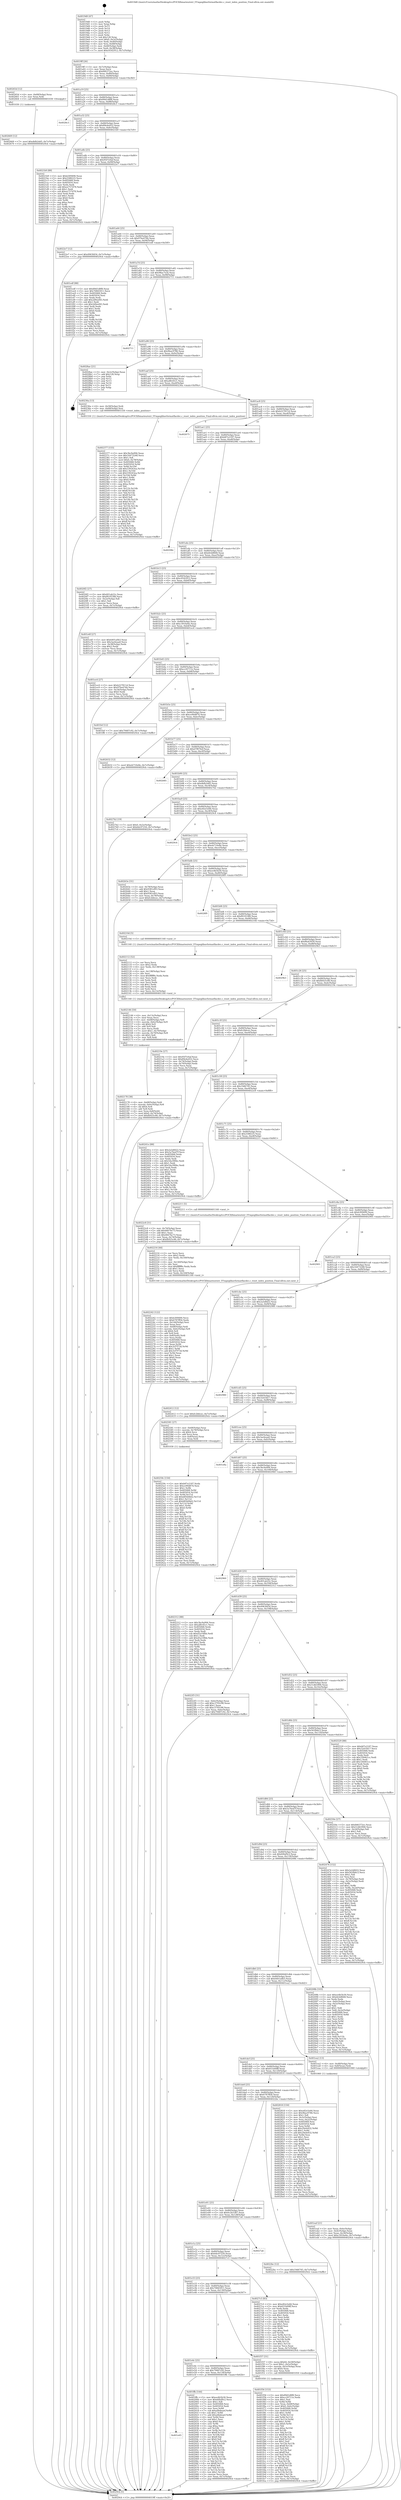 digraph "0x4019d0" {
  label = "0x4019d0 (/mnt/c/Users/mathe/Desktop/tcc/POCII/binaries/extr_FFmpeglibavformatflacdec.c_reset_index_position_Final-ollvm.out::main(0))"
  labelloc = "t"
  node[shape=record]

  Entry [label="",width=0.3,height=0.3,shape=circle,fillcolor=black,style=filled]
  "0x4019ff" [label="{
     0x4019ff [26]\l
     | [instrs]\l
     &nbsp;&nbsp;0x4019ff \<+3\>: mov -0x7c(%rbp),%eax\l
     &nbsp;&nbsp;0x401a02 \<+2\>: mov %eax,%ecx\l
     &nbsp;&nbsp;0x401a04 \<+6\>: sub $0x846372ec,%ecx\l
     &nbsp;&nbsp;0x401a0a \<+3\>: mov %eax,-0x80(%rbp)\l
     &nbsp;&nbsp;0x401a0d \<+6\>: mov %ecx,-0x84(%rbp)\l
     &nbsp;&nbsp;0x401a13 \<+6\>: je 000000000040265d \<main+0xc8d\>\l
  }"]
  "0x40265d" [label="{
     0x40265d [12]\l
     | [instrs]\l
     &nbsp;&nbsp;0x40265d \<+4\>: mov -0x68(%rbp),%rax\l
     &nbsp;&nbsp;0x402661 \<+3\>: mov %rax,%rdi\l
     &nbsp;&nbsp;0x402664 \<+5\>: call 0000000000401030 \<free@plt\>\l
     | [calls]\l
     &nbsp;&nbsp;0x401030 \{1\} (unknown)\l
  }"]
  "0x401a19" [label="{
     0x401a19 [25]\l
     | [instrs]\l
     &nbsp;&nbsp;0x401a19 \<+5\>: jmp 0000000000401a1e \<main+0x4e\>\l
     &nbsp;&nbsp;0x401a1e \<+3\>: mov -0x80(%rbp),%eax\l
     &nbsp;&nbsp;0x401a21 \<+5\>: sub $0x89d1d8f8,%eax\l
     &nbsp;&nbsp;0x401a26 \<+6\>: mov %eax,-0x88(%rbp)\l
     &nbsp;&nbsp;0x401a2c \<+6\>: je 00000000004028c3 \<main+0xef3\>\l
  }"]
  Exit [label="",width=0.3,height=0.3,shape=circle,fillcolor=black,style=filled,peripheries=2]
  "0x4028c3" [label="{
     0x4028c3\l
  }", style=dashed]
  "0x401a32" [label="{
     0x401a32 [25]\l
     | [instrs]\l
     &nbsp;&nbsp;0x401a32 \<+5\>: jmp 0000000000401a37 \<main+0x67\>\l
     &nbsp;&nbsp;0x401a37 \<+3\>: mov -0x80(%rbp),%eax\l
     &nbsp;&nbsp;0x401a3a \<+5\>: sub $0x89e4e052,%eax\l
     &nbsp;&nbsp;0x401a3f \<+6\>: mov %eax,-0x8c(%rbp)\l
     &nbsp;&nbsp;0x401a45 \<+6\>: je 00000000004021b9 \<main+0x7e9\>\l
  }"]
  "0x402669" [label="{
     0x402669 [12]\l
     | [instrs]\l
     &nbsp;&nbsp;0x402669 \<+7\>: movl $0xdbfb2dd5,-0x7c(%rbp)\l
     &nbsp;&nbsp;0x402670 \<+5\>: jmp 00000000004029cb \<main+0xffb\>\l
  }"]
  "0x4021b9" [label="{
     0x4021b9 [88]\l
     | [instrs]\l
     &nbsp;&nbsp;0x4021b9 \<+5\>: mov $0xb309490,%eax\l
     &nbsp;&nbsp;0x4021be \<+5\>: mov $0x2588225,%ecx\l
     &nbsp;&nbsp;0x4021c3 \<+7\>: mov 0x405068,%edx\l
     &nbsp;&nbsp;0x4021ca \<+7\>: mov 0x405054,%esi\l
     &nbsp;&nbsp;0x4021d1 \<+2\>: mov %edx,%edi\l
     &nbsp;&nbsp;0x4021d3 \<+6\>: add $0xee757d78,%edi\l
     &nbsp;&nbsp;0x4021d9 \<+3\>: sub $0x1,%edi\l
     &nbsp;&nbsp;0x4021dc \<+6\>: sub $0xee757d78,%edi\l
     &nbsp;&nbsp;0x4021e2 \<+3\>: imul %edi,%edx\l
     &nbsp;&nbsp;0x4021e5 \<+3\>: and $0x1,%edx\l
     &nbsp;&nbsp;0x4021e8 \<+3\>: cmp $0x0,%edx\l
     &nbsp;&nbsp;0x4021eb \<+4\>: sete %r8b\l
     &nbsp;&nbsp;0x4021ef \<+3\>: cmp $0xa,%esi\l
     &nbsp;&nbsp;0x4021f2 \<+4\>: setl %r9b\l
     &nbsp;&nbsp;0x4021f6 \<+3\>: mov %r8b,%r10b\l
     &nbsp;&nbsp;0x4021f9 \<+3\>: and %r9b,%r10b\l
     &nbsp;&nbsp;0x4021fc \<+3\>: xor %r9b,%r8b\l
     &nbsp;&nbsp;0x4021ff \<+3\>: or %r8b,%r10b\l
     &nbsp;&nbsp;0x402202 \<+4\>: test $0x1,%r10b\l
     &nbsp;&nbsp;0x402206 \<+3\>: cmovne %ecx,%eax\l
     &nbsp;&nbsp;0x402209 \<+3\>: mov %eax,-0x7c(%rbp)\l
     &nbsp;&nbsp;0x40220c \<+5\>: jmp 00000000004029cb \<main+0xffb\>\l
  }"]
  "0x401a4b" [label="{
     0x401a4b [25]\l
     | [instrs]\l
     &nbsp;&nbsp;0x401a4b \<+5\>: jmp 0000000000401a50 \<main+0x80\>\l
     &nbsp;&nbsp;0x401a50 \<+3\>: mov -0x80(%rbp),%eax\l
     &nbsp;&nbsp;0x401a53 \<+5\>: sub $0x95f7e0af,%eax\l
     &nbsp;&nbsp;0x401a58 \<+6\>: mov %eax,-0x90(%rbp)\l
     &nbsp;&nbsp;0x401a5e \<+6\>: je 00000000004022e7 \<main+0x917\>\l
  }"]
  "0x40259c" [label="{
     0x40259c [150]\l
     | [instrs]\l
     &nbsp;&nbsp;0x40259c \<+5\>: mov $0xb87e2187,%edx\l
     &nbsp;&nbsp;0x4025a1 \<+5\>: mov $0xce90d874,%esi\l
     &nbsp;&nbsp;0x4025a6 \<+3\>: mov $0x1,%r8b\l
     &nbsp;&nbsp;0x4025a9 \<+8\>: mov 0x405068,%r9d\l
     &nbsp;&nbsp;0x4025b1 \<+8\>: mov 0x405054,%r10d\l
     &nbsp;&nbsp;0x4025b9 \<+3\>: mov %r9d,%r11d\l
     &nbsp;&nbsp;0x4025bc \<+7\>: add $0xb85b0b62,%r11d\l
     &nbsp;&nbsp;0x4025c3 \<+4\>: sub $0x1,%r11d\l
     &nbsp;&nbsp;0x4025c7 \<+7\>: sub $0xb85b0b62,%r11d\l
     &nbsp;&nbsp;0x4025ce \<+4\>: imul %r11d,%r9d\l
     &nbsp;&nbsp;0x4025d2 \<+4\>: and $0x1,%r9d\l
     &nbsp;&nbsp;0x4025d6 \<+4\>: cmp $0x0,%r9d\l
     &nbsp;&nbsp;0x4025da \<+3\>: sete %bl\l
     &nbsp;&nbsp;0x4025dd \<+4\>: cmp $0xa,%r10d\l
     &nbsp;&nbsp;0x4025e1 \<+4\>: setl %r14b\l
     &nbsp;&nbsp;0x4025e5 \<+3\>: mov %bl,%r15b\l
     &nbsp;&nbsp;0x4025e8 \<+4\>: xor $0xff,%r15b\l
     &nbsp;&nbsp;0x4025ec \<+3\>: mov %r14b,%r12b\l
     &nbsp;&nbsp;0x4025ef \<+4\>: xor $0xff,%r12b\l
     &nbsp;&nbsp;0x4025f3 \<+4\>: xor $0x1,%r8b\l
     &nbsp;&nbsp;0x4025f7 \<+3\>: mov %r15b,%r13b\l
     &nbsp;&nbsp;0x4025fa \<+4\>: and $0xff,%r13b\l
     &nbsp;&nbsp;0x4025fe \<+3\>: and %r8b,%bl\l
     &nbsp;&nbsp;0x402601 \<+3\>: mov %r12b,%al\l
     &nbsp;&nbsp;0x402604 \<+2\>: and $0xff,%al\l
     &nbsp;&nbsp;0x402606 \<+3\>: and %r8b,%r14b\l
     &nbsp;&nbsp;0x402609 \<+3\>: or %bl,%r13b\l
     &nbsp;&nbsp;0x40260c \<+3\>: or %r14b,%al\l
     &nbsp;&nbsp;0x40260f \<+3\>: xor %al,%r13b\l
     &nbsp;&nbsp;0x402612 \<+3\>: or %r12b,%r15b\l
     &nbsp;&nbsp;0x402615 \<+4\>: xor $0xff,%r15b\l
     &nbsp;&nbsp;0x402619 \<+4\>: or $0x1,%r8b\l
     &nbsp;&nbsp;0x40261d \<+3\>: and %r8b,%r15b\l
     &nbsp;&nbsp;0x402620 \<+3\>: or %r15b,%r13b\l
     &nbsp;&nbsp;0x402623 \<+4\>: test $0x1,%r13b\l
     &nbsp;&nbsp;0x402627 \<+3\>: cmovne %esi,%edx\l
     &nbsp;&nbsp;0x40262a \<+3\>: mov %edx,-0x7c(%rbp)\l
     &nbsp;&nbsp;0x40262d \<+5\>: jmp 00000000004029cb \<main+0xffb\>\l
  }"]
  "0x4022e7" [label="{
     0x4022e7 [12]\l
     | [instrs]\l
     &nbsp;&nbsp;0x4022e7 \<+7\>: movl $0x4963fd54,-0x7c(%rbp)\l
     &nbsp;&nbsp;0x4022ee \<+5\>: jmp 00000000004029cb \<main+0xffb\>\l
  }"]
  "0x401a64" [label="{
     0x401a64 [25]\l
     | [instrs]\l
     &nbsp;&nbsp;0x401a64 \<+5\>: jmp 0000000000401a69 \<main+0x99\>\l
     &nbsp;&nbsp;0x401a69 \<+3\>: mov -0x80(%rbp),%eax\l
     &nbsp;&nbsp;0x401a6c \<+5\>: sub $0x97be476b,%eax\l
     &nbsp;&nbsp;0x401a71 \<+6\>: mov %eax,-0x94(%rbp)\l
     &nbsp;&nbsp;0x401a77 \<+6\>: je 0000000000401edf \<main+0x50f\>\l
  }"]
  "0x402377" [label="{
     0x402377 [155]\l
     | [instrs]\l
     &nbsp;&nbsp;0x402377 \<+5\>: mov $0x3bc9a994,%eax\l
     &nbsp;&nbsp;0x40237c \<+5\>: mov $0x16473248,%ecx\l
     &nbsp;&nbsp;0x402381 \<+2\>: mov $0x1,%dl\l
     &nbsp;&nbsp;0x402383 \<+7\>: movl $0x0,-0x78(%rbp)\l
     &nbsp;&nbsp;0x40238a \<+8\>: mov 0x405068,%r8d\l
     &nbsp;&nbsp;0x402392 \<+8\>: mov 0x405054,%r9d\l
     &nbsp;&nbsp;0x40239a \<+3\>: mov %r8d,%r10d\l
     &nbsp;&nbsp;0x40239d \<+7\>: add $0x539243ea,%r10d\l
     &nbsp;&nbsp;0x4023a4 \<+4\>: sub $0x1,%r10d\l
     &nbsp;&nbsp;0x4023a8 \<+7\>: sub $0x539243ea,%r10d\l
     &nbsp;&nbsp;0x4023af \<+4\>: imul %r10d,%r8d\l
     &nbsp;&nbsp;0x4023b3 \<+4\>: and $0x1,%r8d\l
     &nbsp;&nbsp;0x4023b7 \<+4\>: cmp $0x0,%r8d\l
     &nbsp;&nbsp;0x4023bb \<+4\>: sete %r11b\l
     &nbsp;&nbsp;0x4023bf \<+4\>: cmp $0xa,%r9d\l
     &nbsp;&nbsp;0x4023c3 \<+3\>: setl %bl\l
     &nbsp;&nbsp;0x4023c6 \<+3\>: mov %r11b,%r14b\l
     &nbsp;&nbsp;0x4023c9 \<+4\>: xor $0xff,%r14b\l
     &nbsp;&nbsp;0x4023cd \<+3\>: mov %bl,%r15b\l
     &nbsp;&nbsp;0x4023d0 \<+4\>: xor $0xff,%r15b\l
     &nbsp;&nbsp;0x4023d4 \<+3\>: xor $0x0,%dl\l
     &nbsp;&nbsp;0x4023d7 \<+3\>: mov %r14b,%r12b\l
     &nbsp;&nbsp;0x4023da \<+4\>: and $0x0,%r12b\l
     &nbsp;&nbsp;0x4023de \<+3\>: and %dl,%r11b\l
     &nbsp;&nbsp;0x4023e1 \<+3\>: mov %r15b,%r13b\l
     &nbsp;&nbsp;0x4023e4 \<+4\>: and $0x0,%r13b\l
     &nbsp;&nbsp;0x4023e8 \<+2\>: and %dl,%bl\l
     &nbsp;&nbsp;0x4023ea \<+3\>: or %r11b,%r12b\l
     &nbsp;&nbsp;0x4023ed \<+3\>: or %bl,%r13b\l
     &nbsp;&nbsp;0x4023f0 \<+3\>: xor %r13b,%r12b\l
     &nbsp;&nbsp;0x4023f3 \<+3\>: or %r15b,%r14b\l
     &nbsp;&nbsp;0x4023f6 \<+4\>: xor $0xff,%r14b\l
     &nbsp;&nbsp;0x4023fa \<+3\>: or $0x0,%dl\l
     &nbsp;&nbsp;0x4023fd \<+3\>: and %dl,%r14b\l
     &nbsp;&nbsp;0x402400 \<+3\>: or %r14b,%r12b\l
     &nbsp;&nbsp;0x402403 \<+4\>: test $0x1,%r12b\l
     &nbsp;&nbsp;0x402407 \<+3\>: cmovne %ecx,%eax\l
     &nbsp;&nbsp;0x40240a \<+3\>: mov %eax,-0x7c(%rbp)\l
     &nbsp;&nbsp;0x40240d \<+5\>: jmp 00000000004029cb \<main+0xffb\>\l
  }"]
  "0x401edf" [label="{
     0x401edf [88]\l
     | [instrs]\l
     &nbsp;&nbsp;0x401edf \<+5\>: mov $0x89d1d8f8,%eax\l
     &nbsp;&nbsp;0x401ee4 \<+5\>: mov $0x70845911,%ecx\l
     &nbsp;&nbsp;0x401ee9 \<+7\>: mov 0x405068,%edx\l
     &nbsp;&nbsp;0x401ef0 \<+7\>: mov 0x405054,%esi\l
     &nbsp;&nbsp;0x401ef7 \<+2\>: mov %edx,%edi\l
     &nbsp;&nbsp;0x401ef9 \<+6\>: add $0x2d9eef45,%edi\l
     &nbsp;&nbsp;0x401eff \<+3\>: sub $0x1,%edi\l
     &nbsp;&nbsp;0x401f02 \<+6\>: sub $0x2d9eef45,%edi\l
     &nbsp;&nbsp;0x401f08 \<+3\>: imul %edi,%edx\l
     &nbsp;&nbsp;0x401f0b \<+3\>: and $0x1,%edx\l
     &nbsp;&nbsp;0x401f0e \<+3\>: cmp $0x0,%edx\l
     &nbsp;&nbsp;0x401f11 \<+4\>: sete %r8b\l
     &nbsp;&nbsp;0x401f15 \<+3\>: cmp $0xa,%esi\l
     &nbsp;&nbsp;0x401f18 \<+4\>: setl %r9b\l
     &nbsp;&nbsp;0x401f1c \<+3\>: mov %r8b,%r10b\l
     &nbsp;&nbsp;0x401f1f \<+3\>: and %r9b,%r10b\l
     &nbsp;&nbsp;0x401f22 \<+3\>: xor %r9b,%r8b\l
     &nbsp;&nbsp;0x401f25 \<+3\>: or %r8b,%r10b\l
     &nbsp;&nbsp;0x401f28 \<+4\>: test $0x1,%r10b\l
     &nbsp;&nbsp;0x401f2c \<+3\>: cmovne %ecx,%eax\l
     &nbsp;&nbsp;0x401f2f \<+3\>: mov %eax,-0x7c(%rbp)\l
     &nbsp;&nbsp;0x401f32 \<+5\>: jmp 00000000004029cb \<main+0xffb\>\l
  }"]
  "0x401a7d" [label="{
     0x401a7d [25]\l
     | [instrs]\l
     &nbsp;&nbsp;0x401a7d \<+5\>: jmp 0000000000401a82 \<main+0xb2\>\l
     &nbsp;&nbsp;0x401a82 \<+3\>: mov -0x80(%rbp),%eax\l
     &nbsp;&nbsp;0x401a85 \<+5\>: sub $0x98ac7ecb,%eax\l
     &nbsp;&nbsp;0x401a8a \<+6\>: mov %eax,-0x98(%rbp)\l
     &nbsp;&nbsp;0x401a90 \<+6\>: je 0000000000402711 \<main+0xd41\>\l
  }"]
  "0x402242" [label="{
     0x402242 [122]\l
     | [instrs]\l
     &nbsp;&nbsp;0x402242 \<+5\>: mov $0xb309490,%ecx\l
     &nbsp;&nbsp;0x402247 \<+5\>: mov $0x6787ff56,%edx\l
     &nbsp;&nbsp;0x40224c \<+6\>: mov -0x144(%rbp),%esi\l
     &nbsp;&nbsp;0x402252 \<+3\>: imul %eax,%esi\l
     &nbsp;&nbsp;0x402255 \<+4\>: mov -0x68(%rbp),%rdi\l
     &nbsp;&nbsp;0x402259 \<+4\>: movslq -0x6c(%rbp),%r8\l
     &nbsp;&nbsp;0x40225d \<+4\>: shl $0x4,%r8\l
     &nbsp;&nbsp;0x402261 \<+3\>: add %r8,%rdi\l
     &nbsp;&nbsp;0x402264 \<+4\>: mov 0x8(%rdi),%rdi\l
     &nbsp;&nbsp;0x402268 \<+2\>: mov %esi,(%rdi)\l
     &nbsp;&nbsp;0x40226a \<+7\>: mov 0x405068,%eax\l
     &nbsp;&nbsp;0x402271 \<+7\>: mov 0x405054,%esi\l
     &nbsp;&nbsp;0x402278 \<+3\>: mov %eax,%r9d\l
     &nbsp;&nbsp;0x40227b \<+7\>: sub $0x3cf7f73d,%r9d\l
     &nbsp;&nbsp;0x402282 \<+4\>: sub $0x1,%r9d\l
     &nbsp;&nbsp;0x402286 \<+7\>: add $0x3cf7f73d,%r9d\l
     &nbsp;&nbsp;0x40228d \<+4\>: imul %r9d,%eax\l
     &nbsp;&nbsp;0x402291 \<+3\>: and $0x1,%eax\l
     &nbsp;&nbsp;0x402294 \<+3\>: cmp $0x0,%eax\l
     &nbsp;&nbsp;0x402297 \<+4\>: sete %r10b\l
     &nbsp;&nbsp;0x40229b \<+3\>: cmp $0xa,%esi\l
     &nbsp;&nbsp;0x40229e \<+4\>: setl %r11b\l
     &nbsp;&nbsp;0x4022a2 \<+3\>: mov %r10b,%bl\l
     &nbsp;&nbsp;0x4022a5 \<+3\>: and %r11b,%bl\l
     &nbsp;&nbsp;0x4022a8 \<+3\>: xor %r11b,%r10b\l
     &nbsp;&nbsp;0x4022ab \<+3\>: or %r10b,%bl\l
     &nbsp;&nbsp;0x4022ae \<+3\>: test $0x1,%bl\l
     &nbsp;&nbsp;0x4022b1 \<+3\>: cmovne %edx,%ecx\l
     &nbsp;&nbsp;0x4022b4 \<+3\>: mov %ecx,-0x7c(%rbp)\l
     &nbsp;&nbsp;0x4022b7 \<+5\>: jmp 00000000004029cb \<main+0xffb\>\l
  }"]
  "0x402711" [label="{
     0x402711\l
  }", style=dashed]
  "0x401a96" [label="{
     0x401a96 [25]\l
     | [instrs]\l
     &nbsp;&nbsp;0x401a96 \<+5\>: jmp 0000000000401a9b \<main+0xcb\>\l
     &nbsp;&nbsp;0x401a9b \<+3\>: mov -0x80(%rbp),%eax\l
     &nbsp;&nbsp;0x401a9e \<+5\>: sub $0x9bac9786,%eax\l
     &nbsp;&nbsp;0x401aa3 \<+6\>: mov %eax,-0x9c(%rbp)\l
     &nbsp;&nbsp;0x401aa9 \<+6\>: je 00000000004028ae \<main+0xede\>\l
  }"]
  "0x402216" [label="{
     0x402216 [44]\l
     | [instrs]\l
     &nbsp;&nbsp;0x402216 \<+2\>: xor %ecx,%ecx\l
     &nbsp;&nbsp;0x402218 \<+5\>: mov $0x2,%edx\l
     &nbsp;&nbsp;0x40221d \<+6\>: mov %edx,-0x140(%rbp)\l
     &nbsp;&nbsp;0x402223 \<+1\>: cltd\l
     &nbsp;&nbsp;0x402224 \<+6\>: mov -0x140(%rbp),%esi\l
     &nbsp;&nbsp;0x40222a \<+2\>: idiv %esi\l
     &nbsp;&nbsp;0x40222c \<+6\>: imul $0xfffffffe,%edx,%edx\l
     &nbsp;&nbsp;0x402232 \<+3\>: sub $0x1,%ecx\l
     &nbsp;&nbsp;0x402235 \<+2\>: sub %ecx,%edx\l
     &nbsp;&nbsp;0x402237 \<+6\>: mov %edx,-0x144(%rbp)\l
     &nbsp;&nbsp;0x40223d \<+5\>: call 0000000000401160 \<next_i\>\l
     | [calls]\l
     &nbsp;&nbsp;0x401160 \{1\} (/mnt/c/Users/mathe/Desktop/tcc/POCII/binaries/extr_FFmpeglibavformatflacdec.c_reset_index_position_Final-ollvm.out::next_i)\l
  }"]
  "0x4028ae" [label="{
     0x4028ae [21]\l
     | [instrs]\l
     &nbsp;&nbsp;0x4028ae \<+3\>: mov -0x2c(%rbp),%eax\l
     &nbsp;&nbsp;0x4028b1 \<+7\>: add $0x128,%rsp\l
     &nbsp;&nbsp;0x4028b8 \<+1\>: pop %rbx\l
     &nbsp;&nbsp;0x4028b9 \<+2\>: pop %r12\l
     &nbsp;&nbsp;0x4028bb \<+2\>: pop %r13\l
     &nbsp;&nbsp;0x4028bd \<+2\>: pop %r14\l
     &nbsp;&nbsp;0x4028bf \<+2\>: pop %r15\l
     &nbsp;&nbsp;0x4028c1 \<+1\>: pop %rbp\l
     &nbsp;&nbsp;0x4028c2 \<+1\>: ret\l
  }"]
  "0x401aaf" [label="{
     0x401aaf [25]\l
     | [instrs]\l
     &nbsp;&nbsp;0x401aaf \<+5\>: jmp 0000000000401ab4 \<main+0xe4\>\l
     &nbsp;&nbsp;0x401ab4 \<+3\>: mov -0x80(%rbp),%eax\l
     &nbsp;&nbsp;0x401ab7 \<+5\>: sub $0xa8fc45c1,%eax\l
     &nbsp;&nbsp;0x401abc \<+6\>: mov %eax,-0xa0(%rbp)\l
     &nbsp;&nbsp;0x401ac2 \<+6\>: je 000000000040236a \<main+0x99a\>\l
  }"]
  "0x402178" [label="{
     0x402178 [38]\l
     | [instrs]\l
     &nbsp;&nbsp;0x402178 \<+4\>: mov -0x68(%rbp),%rdi\l
     &nbsp;&nbsp;0x40217c \<+4\>: movslq -0x6c(%rbp),%r8\l
     &nbsp;&nbsp;0x402180 \<+4\>: shl $0x4,%r8\l
     &nbsp;&nbsp;0x402184 \<+3\>: add %r8,%rdi\l
     &nbsp;&nbsp;0x402187 \<+4\>: mov %rax,0x8(%rdi)\l
     &nbsp;&nbsp;0x40218b \<+7\>: movl $0x0,-0x74(%rbp)\l
     &nbsp;&nbsp;0x402192 \<+7\>: movl $0xfb925c48,-0x7c(%rbp)\l
     &nbsp;&nbsp;0x402199 \<+5\>: jmp 00000000004029cb \<main+0xffb\>\l
  }"]
  "0x40236a" [label="{
     0x40236a [13]\l
     | [instrs]\l
     &nbsp;&nbsp;0x40236a \<+4\>: mov -0x58(%rbp),%rdi\l
     &nbsp;&nbsp;0x40236e \<+4\>: mov -0x68(%rbp),%rsi\l
     &nbsp;&nbsp;0x402372 \<+5\>: call 0000000000401550 \<reset_index_position\>\l
     | [calls]\l
     &nbsp;&nbsp;0x401550 \{1\} (/mnt/c/Users/mathe/Desktop/tcc/POCII/binaries/extr_FFmpeglibavformatflacdec.c_reset_index_position_Final-ollvm.out::reset_index_position)\l
  }"]
  "0x401ac8" [label="{
     0x401ac8 [25]\l
     | [instrs]\l
     &nbsp;&nbsp;0x401ac8 \<+5\>: jmp 0000000000401acd \<main+0xfd\>\l
     &nbsp;&nbsp;0x401acd \<+3\>: mov -0x80(%rbp),%eax\l
     &nbsp;&nbsp;0x401ad0 \<+5\>: sub $0xb227811d,%eax\l
     &nbsp;&nbsp;0x401ad5 \<+6\>: mov %eax,-0xa4(%rbp)\l
     &nbsp;&nbsp;0x401adb \<+6\>: je 0000000000402675 \<main+0xca5\>\l
  }"]
  "0x402146" [label="{
     0x402146 [50]\l
     | [instrs]\l
     &nbsp;&nbsp;0x402146 \<+6\>: mov -0x13c(%rbp),%ecx\l
     &nbsp;&nbsp;0x40214c \<+3\>: imul %eax,%ecx\l
     &nbsp;&nbsp;0x40214f \<+4\>: mov -0x68(%rbp),%r8\l
     &nbsp;&nbsp;0x402153 \<+4\>: movslq -0x6c(%rbp),%r9\l
     &nbsp;&nbsp;0x402157 \<+4\>: shl $0x4,%r9\l
     &nbsp;&nbsp;0x40215b \<+3\>: add %r9,%r8\l
     &nbsp;&nbsp;0x40215e \<+3\>: mov %ecx,(%r8)\l
     &nbsp;&nbsp;0x402161 \<+7\>: movl $0x1,-0x70(%rbp)\l
     &nbsp;&nbsp;0x402168 \<+4\>: movslq -0x70(%rbp),%r8\l
     &nbsp;&nbsp;0x40216c \<+4\>: shl $0x2,%r8\l
     &nbsp;&nbsp;0x402170 \<+3\>: mov %r8,%rdi\l
     &nbsp;&nbsp;0x402173 \<+5\>: call 0000000000401050 \<malloc@plt\>\l
     | [calls]\l
     &nbsp;&nbsp;0x401050 \{1\} (unknown)\l
  }"]
  "0x402675" [label="{
     0x402675\l
  }", style=dashed]
  "0x401ae1" [label="{
     0x401ae1 [25]\l
     | [instrs]\l
     &nbsp;&nbsp;0x401ae1 \<+5\>: jmp 0000000000401ae6 \<main+0x116\>\l
     &nbsp;&nbsp;0x401ae6 \<+3\>: mov -0x80(%rbp),%eax\l
     &nbsp;&nbsp;0x401ae9 \<+5\>: sub $0xb87e2187,%eax\l
     &nbsp;&nbsp;0x401aee \<+6\>: mov %eax,-0xa8(%rbp)\l
     &nbsp;&nbsp;0x401af4 \<+6\>: je 000000000040298c \<main+0xfbc\>\l
  }"]
  "0x402112" [label="{
     0x402112 [52]\l
     | [instrs]\l
     &nbsp;&nbsp;0x402112 \<+2\>: xor %ecx,%ecx\l
     &nbsp;&nbsp;0x402114 \<+5\>: mov $0x2,%edx\l
     &nbsp;&nbsp;0x402119 \<+6\>: mov %edx,-0x138(%rbp)\l
     &nbsp;&nbsp;0x40211f \<+1\>: cltd\l
     &nbsp;&nbsp;0x402120 \<+6\>: mov -0x138(%rbp),%esi\l
     &nbsp;&nbsp;0x402126 \<+2\>: idiv %esi\l
     &nbsp;&nbsp;0x402128 \<+6\>: imul $0xfffffffe,%edx,%edx\l
     &nbsp;&nbsp;0x40212e \<+2\>: mov %ecx,%edi\l
     &nbsp;&nbsp;0x402130 \<+2\>: sub %edx,%edi\l
     &nbsp;&nbsp;0x402132 \<+2\>: mov %ecx,%edx\l
     &nbsp;&nbsp;0x402134 \<+3\>: sub $0x1,%edx\l
     &nbsp;&nbsp;0x402137 \<+2\>: add %edx,%edi\l
     &nbsp;&nbsp;0x402139 \<+2\>: sub %edi,%ecx\l
     &nbsp;&nbsp;0x40213b \<+6\>: mov %ecx,-0x13c(%rbp)\l
     &nbsp;&nbsp;0x402141 \<+5\>: call 0000000000401160 \<next_i\>\l
     | [calls]\l
     &nbsp;&nbsp;0x401160 \{1\} (/mnt/c/Users/mathe/Desktop/tcc/POCII/binaries/extr_FFmpeglibavformatflacdec.c_reset_index_position_Final-ollvm.out::next_i)\l
  }"]
  "0x40298c" [label="{
     0x40298c\l
  }", style=dashed]
  "0x401afa" [label="{
     0x401afa [25]\l
     | [instrs]\l
     &nbsp;&nbsp;0x401afa \<+5\>: jmp 0000000000401aff \<main+0x12f\>\l
     &nbsp;&nbsp;0x401aff \<+3\>: mov -0x80(%rbp),%eax\l
     &nbsp;&nbsp;0x401b02 \<+5\>: sub $0xbfcb8668,%eax\l
     &nbsp;&nbsp;0x401b07 \<+6\>: mov %eax,-0xac(%rbp)\l
     &nbsp;&nbsp;0x401b0d \<+6\>: je 00000000004020f2 \<main+0x722\>\l
  }"]
  "0x401e65" [label="{
     0x401e65\l
  }", style=dashed]
  "0x4020f2" [label="{
     0x4020f2 [27]\l
     | [instrs]\l
     &nbsp;&nbsp;0x4020f2 \<+5\>: mov $0x401ab22c,%eax\l
     &nbsp;&nbsp;0x4020f7 \<+5\>: mov $0xf8105380,%ecx\l
     &nbsp;&nbsp;0x4020fc \<+3\>: mov -0x2e(%rbp),%dl\l
     &nbsp;&nbsp;0x4020ff \<+3\>: test $0x1,%dl\l
     &nbsp;&nbsp;0x402102 \<+3\>: cmovne %ecx,%eax\l
     &nbsp;&nbsp;0x402105 \<+3\>: mov %eax,-0x7c(%rbp)\l
     &nbsp;&nbsp;0x402108 \<+5\>: jmp 00000000004029cb \<main+0xffb\>\l
  }"]
  "0x401b13" [label="{
     0x401b13 [25]\l
     | [instrs]\l
     &nbsp;&nbsp;0x401b13 \<+5\>: jmp 0000000000401b18 \<main+0x148\>\l
     &nbsp;&nbsp;0x401b18 \<+3\>: mov -0x80(%rbp),%eax\l
     &nbsp;&nbsp;0x401b1b \<+5\>: sub $0xc0542912,%eax\l
     &nbsp;&nbsp;0x401b20 \<+6\>: mov %eax,-0xb0(%rbp)\l
     &nbsp;&nbsp;0x401b26 \<+6\>: je 0000000000401e6f \<main+0x49f\>\l
  }"]
  "0x401ffb" [label="{
     0x401ffb [144]\l
     | [instrs]\l
     &nbsp;&nbsp;0x401ffb \<+5\>: mov $0xee4b5b30,%eax\l
     &nbsp;&nbsp;0x402000 \<+5\>: mov $0x60faf9c2,%ecx\l
     &nbsp;&nbsp;0x402005 \<+2\>: mov $0x1,%dl\l
     &nbsp;&nbsp;0x402007 \<+7\>: mov 0x405068,%esi\l
     &nbsp;&nbsp;0x40200e \<+7\>: mov 0x405054,%edi\l
     &nbsp;&nbsp;0x402015 \<+3\>: mov %esi,%r8d\l
     &nbsp;&nbsp;0x402018 \<+7\>: sub $0xa0bdeaef,%r8d\l
     &nbsp;&nbsp;0x40201f \<+4\>: sub $0x1,%r8d\l
     &nbsp;&nbsp;0x402023 \<+7\>: add $0xa0bdeaef,%r8d\l
     &nbsp;&nbsp;0x40202a \<+4\>: imul %r8d,%esi\l
     &nbsp;&nbsp;0x40202e \<+3\>: and $0x1,%esi\l
     &nbsp;&nbsp;0x402031 \<+3\>: cmp $0x0,%esi\l
     &nbsp;&nbsp;0x402034 \<+4\>: sete %r9b\l
     &nbsp;&nbsp;0x402038 \<+3\>: cmp $0xa,%edi\l
     &nbsp;&nbsp;0x40203b \<+4\>: setl %r10b\l
     &nbsp;&nbsp;0x40203f \<+3\>: mov %r9b,%r11b\l
     &nbsp;&nbsp;0x402042 \<+4\>: xor $0xff,%r11b\l
     &nbsp;&nbsp;0x402046 \<+3\>: mov %r10b,%bl\l
     &nbsp;&nbsp;0x402049 \<+3\>: xor $0xff,%bl\l
     &nbsp;&nbsp;0x40204c \<+3\>: xor $0x0,%dl\l
     &nbsp;&nbsp;0x40204f \<+3\>: mov %r11b,%r14b\l
     &nbsp;&nbsp;0x402052 \<+4\>: and $0x0,%r14b\l
     &nbsp;&nbsp;0x402056 \<+3\>: and %dl,%r9b\l
     &nbsp;&nbsp;0x402059 \<+3\>: mov %bl,%r15b\l
     &nbsp;&nbsp;0x40205c \<+4\>: and $0x0,%r15b\l
     &nbsp;&nbsp;0x402060 \<+3\>: and %dl,%r10b\l
     &nbsp;&nbsp;0x402063 \<+3\>: or %r9b,%r14b\l
     &nbsp;&nbsp;0x402066 \<+3\>: or %r10b,%r15b\l
     &nbsp;&nbsp;0x402069 \<+3\>: xor %r15b,%r14b\l
     &nbsp;&nbsp;0x40206c \<+3\>: or %bl,%r11b\l
     &nbsp;&nbsp;0x40206f \<+4\>: xor $0xff,%r11b\l
     &nbsp;&nbsp;0x402073 \<+3\>: or $0x0,%dl\l
     &nbsp;&nbsp;0x402076 \<+3\>: and %dl,%r11b\l
     &nbsp;&nbsp;0x402079 \<+3\>: or %r11b,%r14b\l
     &nbsp;&nbsp;0x40207c \<+4\>: test $0x1,%r14b\l
     &nbsp;&nbsp;0x402080 \<+3\>: cmovne %ecx,%eax\l
     &nbsp;&nbsp;0x402083 \<+3\>: mov %eax,-0x7c(%rbp)\l
     &nbsp;&nbsp;0x402086 \<+5\>: jmp 00000000004029cb \<main+0xffb\>\l
  }"]
  "0x401e6f" [label="{
     0x401e6f [27]\l
     | [instrs]\l
     &nbsp;&nbsp;0x401e6f \<+5\>: mov $0x6401a0b3,%eax\l
     &nbsp;&nbsp;0x401e74 \<+5\>: mov $0x3ac6eaa0,%ecx\l
     &nbsp;&nbsp;0x401e79 \<+3\>: mov -0x38(%rbp),%edx\l
     &nbsp;&nbsp;0x401e7c \<+3\>: cmp $0x2,%edx\l
     &nbsp;&nbsp;0x401e7f \<+3\>: cmovne %ecx,%eax\l
     &nbsp;&nbsp;0x401e82 \<+3\>: mov %eax,-0x7c(%rbp)\l
     &nbsp;&nbsp;0x401e85 \<+5\>: jmp 00000000004029cb \<main+0xffb\>\l
  }"]
  "0x401b2c" [label="{
     0x401b2c [25]\l
     | [instrs]\l
     &nbsp;&nbsp;0x401b2c \<+5\>: jmp 0000000000401b31 \<main+0x161\>\l
     &nbsp;&nbsp;0x401b31 \<+3\>: mov -0x80(%rbp),%eax\l
     &nbsp;&nbsp;0x401b34 \<+5\>: sub $0xc3916e6e,%eax\l
     &nbsp;&nbsp;0x401b39 \<+6\>: mov %eax,-0xb4(%rbp)\l
     &nbsp;&nbsp;0x401b3f \<+6\>: je 0000000000401ec4 \<main+0x4f4\>\l
  }"]
  "0x4029cb" [label="{
     0x4029cb [5]\l
     | [instrs]\l
     &nbsp;&nbsp;0x4029cb \<+5\>: jmp 00000000004019ff \<main+0x2f\>\l
  }"]
  "0x4019d0" [label="{
     0x4019d0 [47]\l
     | [instrs]\l
     &nbsp;&nbsp;0x4019d0 \<+1\>: push %rbp\l
     &nbsp;&nbsp;0x4019d1 \<+3\>: mov %rsp,%rbp\l
     &nbsp;&nbsp;0x4019d4 \<+2\>: push %r15\l
     &nbsp;&nbsp;0x4019d6 \<+2\>: push %r14\l
     &nbsp;&nbsp;0x4019d8 \<+2\>: push %r13\l
     &nbsp;&nbsp;0x4019da \<+2\>: push %r12\l
     &nbsp;&nbsp;0x4019dc \<+1\>: push %rbx\l
     &nbsp;&nbsp;0x4019dd \<+7\>: sub $0x128,%rsp\l
     &nbsp;&nbsp;0x4019e4 \<+7\>: movl $0x0,-0x3c(%rbp)\l
     &nbsp;&nbsp;0x4019eb \<+3\>: mov %edi,-0x40(%rbp)\l
     &nbsp;&nbsp;0x4019ee \<+4\>: mov %rsi,-0x48(%rbp)\l
     &nbsp;&nbsp;0x4019f2 \<+3\>: mov -0x40(%rbp),%edi\l
     &nbsp;&nbsp;0x4019f5 \<+3\>: mov %edi,-0x38(%rbp)\l
     &nbsp;&nbsp;0x4019f8 \<+7\>: movl $0xc0542912,-0x7c(%rbp)\l
  }"]
  "0x401f56" [label="{
     0x401f56 [153]\l
     | [instrs]\l
     &nbsp;&nbsp;0x401f56 \<+5\>: mov $0x89d1d8f8,%ecx\l
     &nbsp;&nbsp;0x401f5b \<+5\>: mov $0xcc20711e,%edx\l
     &nbsp;&nbsp;0x401f60 \<+3\>: mov $0x1,%sil\l
     &nbsp;&nbsp;0x401f63 \<+3\>: xor %r8d,%r8d\l
     &nbsp;&nbsp;0x401f66 \<+4\>: mov %rax,-0x68(%rbp)\l
     &nbsp;&nbsp;0x401f6a \<+7\>: movl $0x0,-0x6c(%rbp)\l
     &nbsp;&nbsp;0x401f71 \<+8\>: mov 0x405068,%r9d\l
     &nbsp;&nbsp;0x401f79 \<+8\>: mov 0x405054,%r10d\l
     &nbsp;&nbsp;0x401f81 \<+4\>: sub $0x1,%r8d\l
     &nbsp;&nbsp;0x401f85 \<+3\>: mov %r9d,%r11d\l
     &nbsp;&nbsp;0x401f88 \<+3\>: add %r8d,%r11d\l
     &nbsp;&nbsp;0x401f8b \<+4\>: imul %r11d,%r9d\l
     &nbsp;&nbsp;0x401f8f \<+4\>: and $0x1,%r9d\l
     &nbsp;&nbsp;0x401f93 \<+4\>: cmp $0x0,%r9d\l
     &nbsp;&nbsp;0x401f97 \<+3\>: sete %bl\l
     &nbsp;&nbsp;0x401f9a \<+4\>: cmp $0xa,%r10d\l
     &nbsp;&nbsp;0x401f9e \<+4\>: setl %r14b\l
     &nbsp;&nbsp;0x401fa2 \<+3\>: mov %bl,%r15b\l
     &nbsp;&nbsp;0x401fa5 \<+4\>: xor $0xff,%r15b\l
     &nbsp;&nbsp;0x401fa9 \<+3\>: mov %r14b,%r12b\l
     &nbsp;&nbsp;0x401fac \<+4\>: xor $0xff,%r12b\l
     &nbsp;&nbsp;0x401fb0 \<+4\>: xor $0x1,%sil\l
     &nbsp;&nbsp;0x401fb4 \<+3\>: mov %r15b,%r13b\l
     &nbsp;&nbsp;0x401fb7 \<+4\>: and $0xff,%r13b\l
     &nbsp;&nbsp;0x401fbb \<+3\>: and %sil,%bl\l
     &nbsp;&nbsp;0x401fbe \<+3\>: mov %r12b,%al\l
     &nbsp;&nbsp;0x401fc1 \<+2\>: and $0xff,%al\l
     &nbsp;&nbsp;0x401fc3 \<+3\>: and %sil,%r14b\l
     &nbsp;&nbsp;0x401fc6 \<+3\>: or %bl,%r13b\l
     &nbsp;&nbsp;0x401fc9 \<+3\>: or %r14b,%al\l
     &nbsp;&nbsp;0x401fcc \<+3\>: xor %al,%r13b\l
     &nbsp;&nbsp;0x401fcf \<+3\>: or %r12b,%r15b\l
     &nbsp;&nbsp;0x401fd2 \<+4\>: xor $0xff,%r15b\l
     &nbsp;&nbsp;0x401fd6 \<+4\>: or $0x1,%sil\l
     &nbsp;&nbsp;0x401fda \<+3\>: and %sil,%r15b\l
     &nbsp;&nbsp;0x401fdd \<+3\>: or %r15b,%r13b\l
     &nbsp;&nbsp;0x401fe0 \<+4\>: test $0x1,%r13b\l
     &nbsp;&nbsp;0x401fe4 \<+3\>: cmovne %edx,%ecx\l
     &nbsp;&nbsp;0x401fe7 \<+3\>: mov %ecx,-0x7c(%rbp)\l
     &nbsp;&nbsp;0x401fea \<+5\>: jmp 00000000004029cb \<main+0xffb\>\l
  }"]
  "0x401ec4" [label="{
     0x401ec4 [27]\l
     | [instrs]\l
     &nbsp;&nbsp;0x401ec4 \<+5\>: mov $0xb227811d,%eax\l
     &nbsp;&nbsp;0x401ec9 \<+5\>: mov $0x97be476b,%ecx\l
     &nbsp;&nbsp;0x401ece \<+3\>: mov -0x34(%rbp),%edx\l
     &nbsp;&nbsp;0x401ed1 \<+3\>: cmp $0x0,%edx\l
     &nbsp;&nbsp;0x401ed4 \<+3\>: cmove %ecx,%eax\l
     &nbsp;&nbsp;0x401ed7 \<+3\>: mov %eax,-0x7c(%rbp)\l
     &nbsp;&nbsp;0x401eda \<+5\>: jmp 00000000004029cb \<main+0xffb\>\l
  }"]
  "0x401b45" [label="{
     0x401b45 [25]\l
     | [instrs]\l
     &nbsp;&nbsp;0x401b45 \<+5\>: jmp 0000000000401b4a \<main+0x17a\>\l
     &nbsp;&nbsp;0x401b4a \<+3\>: mov -0x80(%rbp),%eax\l
     &nbsp;&nbsp;0x401b4d \<+5\>: sub $0xcc20711e,%eax\l
     &nbsp;&nbsp;0x401b52 \<+6\>: mov %eax,-0xb8(%rbp)\l
     &nbsp;&nbsp;0x401b58 \<+6\>: je 0000000000401fef \<main+0x61f\>\l
  }"]
  "0x401e4c" [label="{
     0x401e4c [25]\l
     | [instrs]\l
     &nbsp;&nbsp;0x401e4c \<+5\>: jmp 0000000000401e51 \<main+0x481\>\l
     &nbsp;&nbsp;0x401e51 \<+3\>: mov -0x80(%rbp),%eax\l
     &nbsp;&nbsp;0x401e54 \<+5\>: sub $0x79487c92,%eax\l
     &nbsp;&nbsp;0x401e59 \<+6\>: mov %eax,-0x134(%rbp)\l
     &nbsp;&nbsp;0x401e5f \<+6\>: je 0000000000401ffb \<main+0x62b\>\l
  }"]
  "0x401fef" [label="{
     0x401fef [12]\l
     | [instrs]\l
     &nbsp;&nbsp;0x401fef \<+7\>: movl $0x79487c92,-0x7c(%rbp)\l
     &nbsp;&nbsp;0x401ff6 \<+5\>: jmp 00000000004029cb \<main+0xffb\>\l
  }"]
  "0x401b5e" [label="{
     0x401b5e [25]\l
     | [instrs]\l
     &nbsp;&nbsp;0x401b5e \<+5\>: jmp 0000000000401b63 \<main+0x193\>\l
     &nbsp;&nbsp;0x401b63 \<+3\>: mov -0x80(%rbp),%eax\l
     &nbsp;&nbsp;0x401b66 \<+5\>: sub $0xce90d874,%eax\l
     &nbsp;&nbsp;0x401b6b \<+6\>: mov %eax,-0xbc(%rbp)\l
     &nbsp;&nbsp;0x401b71 \<+6\>: je 0000000000402632 \<main+0xc62\>\l
  }"]
  "0x401f37" [label="{
     0x401f37 [31]\l
     | [instrs]\l
     &nbsp;&nbsp;0x401f37 \<+8\>: movq $0x64,-0x58(%rbp)\l
     &nbsp;&nbsp;0x401f3f \<+7\>: movl $0x1,-0x5c(%rbp)\l
     &nbsp;&nbsp;0x401f46 \<+4\>: movslq -0x5c(%rbp),%rax\l
     &nbsp;&nbsp;0x401f4a \<+4\>: shl $0x4,%rax\l
     &nbsp;&nbsp;0x401f4e \<+3\>: mov %rax,%rdi\l
     &nbsp;&nbsp;0x401f51 \<+5\>: call 0000000000401050 \<malloc@plt\>\l
     | [calls]\l
     &nbsp;&nbsp;0x401050 \{1\} (unknown)\l
  }"]
  "0x402632" [label="{
     0x402632 [12]\l
     | [instrs]\l
     &nbsp;&nbsp;0x402632 \<+7\>: movl $0xeb710e8e,-0x7c(%rbp)\l
     &nbsp;&nbsp;0x402639 \<+5\>: jmp 00000000004029cb \<main+0xffb\>\l
  }"]
  "0x401b77" [label="{
     0x401b77 [25]\l
     | [instrs]\l
     &nbsp;&nbsp;0x401b77 \<+5\>: jmp 0000000000401b7c \<main+0x1ac\>\l
     &nbsp;&nbsp;0x401b7c \<+3\>: mov -0x80(%rbp),%eax\l
     &nbsp;&nbsp;0x401b7f \<+5\>: sub $0xd7f876ef,%eax\l
     &nbsp;&nbsp;0x401b84 \<+6\>: mov %eax,-0xc0(%rbp)\l
     &nbsp;&nbsp;0x401b8a \<+6\>: je 0000000000402681 \<main+0xcb1\>\l
  }"]
  "0x401e33" [label="{
     0x401e33 [25]\l
     | [instrs]\l
     &nbsp;&nbsp;0x401e33 \<+5\>: jmp 0000000000401e38 \<main+0x468\>\l
     &nbsp;&nbsp;0x401e38 \<+3\>: mov -0x80(%rbp),%eax\l
     &nbsp;&nbsp;0x401e3b \<+5\>: sub $0x70845911,%eax\l
     &nbsp;&nbsp;0x401e40 \<+6\>: mov %eax,-0x130(%rbp)\l
     &nbsp;&nbsp;0x401e46 \<+6\>: je 0000000000401f37 \<main+0x567\>\l
  }"]
  "0x402681" [label="{
     0x402681\l
  }", style=dashed]
  "0x401b90" [label="{
     0x401b90 [25]\l
     | [instrs]\l
     &nbsp;&nbsp;0x401b90 \<+5\>: jmp 0000000000401b95 \<main+0x1c5\>\l
     &nbsp;&nbsp;0x401b95 \<+3\>: mov -0x80(%rbp),%eax\l
     &nbsp;&nbsp;0x401b98 \<+5\>: sub $0xdbfb2dd5,%eax\l
     &nbsp;&nbsp;0x401b9d \<+6\>: mov %eax,-0xc4(%rbp)\l
     &nbsp;&nbsp;0x401ba3 \<+6\>: je 00000000004027b2 \<main+0xde2\>\l
  }"]
  "0x4027c5" [label="{
     0x4027c5 [83]\l
     | [instrs]\l
     &nbsp;&nbsp;0x4027c5 \<+5\>: mov $0xe82e5e66,%eax\l
     &nbsp;&nbsp;0x4027ca \<+5\>: mov $0x651b09ff,%ecx\l
     &nbsp;&nbsp;0x4027cf \<+2\>: xor %edx,%edx\l
     &nbsp;&nbsp;0x4027d1 \<+7\>: mov 0x405068,%esi\l
     &nbsp;&nbsp;0x4027d8 \<+7\>: mov 0x405054,%edi\l
     &nbsp;&nbsp;0x4027df \<+3\>: sub $0x1,%edx\l
     &nbsp;&nbsp;0x4027e2 \<+3\>: mov %esi,%r8d\l
     &nbsp;&nbsp;0x4027e5 \<+3\>: add %edx,%r8d\l
     &nbsp;&nbsp;0x4027e8 \<+4\>: imul %r8d,%esi\l
     &nbsp;&nbsp;0x4027ec \<+3\>: and $0x1,%esi\l
     &nbsp;&nbsp;0x4027ef \<+3\>: cmp $0x0,%esi\l
     &nbsp;&nbsp;0x4027f2 \<+4\>: sete %r9b\l
     &nbsp;&nbsp;0x4027f6 \<+3\>: cmp $0xa,%edi\l
     &nbsp;&nbsp;0x4027f9 \<+4\>: setl %r10b\l
     &nbsp;&nbsp;0x4027fd \<+3\>: mov %r9b,%r11b\l
     &nbsp;&nbsp;0x402800 \<+3\>: and %r10b,%r11b\l
     &nbsp;&nbsp;0x402803 \<+3\>: xor %r10b,%r9b\l
     &nbsp;&nbsp;0x402806 \<+3\>: or %r9b,%r11b\l
     &nbsp;&nbsp;0x402809 \<+4\>: test $0x1,%r11b\l
     &nbsp;&nbsp;0x40280d \<+3\>: cmovne %ecx,%eax\l
     &nbsp;&nbsp;0x402810 \<+3\>: mov %eax,-0x7c(%rbp)\l
     &nbsp;&nbsp;0x402813 \<+5\>: jmp 00000000004029cb \<main+0xffb\>\l
  }"]
  "0x4027b2" [label="{
     0x4027b2 [19]\l
     | [instrs]\l
     &nbsp;&nbsp;0x4027b2 \<+7\>: movl $0x0,-0x3c(%rbp)\l
     &nbsp;&nbsp;0x4027b9 \<+7\>: movl $0x6dc97250,-0x7c(%rbp)\l
     &nbsp;&nbsp;0x4027c0 \<+5\>: jmp 00000000004029cb \<main+0xffb\>\l
  }"]
  "0x401ba9" [label="{
     0x401ba9 [25]\l
     | [instrs]\l
     &nbsp;&nbsp;0x401ba9 \<+5\>: jmp 0000000000401bae \<main+0x1de\>\l
     &nbsp;&nbsp;0x401bae \<+3\>: mov -0x80(%rbp),%eax\l
     &nbsp;&nbsp;0x401bb1 \<+5\>: sub $0xe82e5e66,%eax\l
     &nbsp;&nbsp;0x401bb6 \<+6\>: mov %eax,-0xc8(%rbp)\l
     &nbsp;&nbsp;0x401bbc \<+6\>: je 00000000004029c4 \<main+0xff4\>\l
  }"]
  "0x401e1a" [label="{
     0x401e1a [25]\l
     | [instrs]\l
     &nbsp;&nbsp;0x401e1a \<+5\>: jmp 0000000000401e1f \<main+0x44f\>\l
     &nbsp;&nbsp;0x401e1f \<+3\>: mov -0x80(%rbp),%eax\l
     &nbsp;&nbsp;0x401e22 \<+5\>: sub $0x6dc97250,%eax\l
     &nbsp;&nbsp;0x401e27 \<+6\>: mov %eax,-0x12c(%rbp)\l
     &nbsp;&nbsp;0x401e2d \<+6\>: je 00000000004027c5 \<main+0xdf5\>\l
  }"]
  "0x4029c4" [label="{
     0x4029c4\l
  }", style=dashed]
  "0x401bc2" [label="{
     0x401bc2 [25]\l
     | [instrs]\l
     &nbsp;&nbsp;0x401bc2 \<+5\>: jmp 0000000000401bc7 \<main+0x1f7\>\l
     &nbsp;&nbsp;0x401bc7 \<+3\>: mov -0x80(%rbp),%eax\l
     &nbsp;&nbsp;0x401bca \<+5\>: sub $0xeb710e8e,%eax\l
     &nbsp;&nbsp;0x401bcf \<+6\>: mov %eax,-0xcc(%rbp)\l
     &nbsp;&nbsp;0x401bd5 \<+6\>: je 000000000040263e \<main+0xc6e\>\l
  }"]
  "0x4027a6" [label="{
     0x4027a6\l
  }", style=dashed]
  "0x40263e" [label="{
     0x40263e [31]\l
     | [instrs]\l
     &nbsp;&nbsp;0x40263e \<+3\>: mov -0x78(%rbp),%eax\l
     &nbsp;&nbsp;0x402641 \<+5\>: add $0x9381ef03,%eax\l
     &nbsp;&nbsp;0x402646 \<+3\>: add $0x1,%eax\l
     &nbsp;&nbsp;0x402649 \<+5\>: sub $0x9381ef03,%eax\l
     &nbsp;&nbsp;0x40264e \<+3\>: mov %eax,-0x78(%rbp)\l
     &nbsp;&nbsp;0x402651 \<+7\>: movl $0xfc2b6cec,-0x7c(%rbp)\l
     &nbsp;&nbsp;0x402658 \<+5\>: jmp 00000000004029cb \<main+0xffb\>\l
  }"]
  "0x401bdb" [label="{
     0x401bdb [25]\l
     | [instrs]\l
     &nbsp;&nbsp;0x401bdb \<+5\>: jmp 0000000000401be0 \<main+0x210\>\l
     &nbsp;&nbsp;0x401be0 \<+3\>: mov -0x80(%rbp),%eax\l
     &nbsp;&nbsp;0x401be3 \<+5\>: sub $0xee4b5b30,%eax\l
     &nbsp;&nbsp;0x401be8 \<+6\>: mov %eax,-0xd0(%rbp)\l
     &nbsp;&nbsp;0x401bee \<+6\>: je 00000000004028f9 \<main+0xf29\>\l
  }"]
  "0x401e01" [label="{
     0x401e01 [25]\l
     | [instrs]\l
     &nbsp;&nbsp;0x401e01 \<+5\>: jmp 0000000000401e06 \<main+0x436\>\l
     &nbsp;&nbsp;0x401e06 \<+3\>: mov -0x80(%rbp),%eax\l
     &nbsp;&nbsp;0x401e09 \<+5\>: sub $0x6c2b3387,%eax\l
     &nbsp;&nbsp;0x401e0e \<+6\>: mov %eax,-0x128(%rbp)\l
     &nbsp;&nbsp;0x401e14 \<+6\>: je 00000000004027a6 \<main+0xdd6\>\l
  }"]
  "0x4028f9" [label="{
     0x4028f9\l
  }", style=dashed]
  "0x401bf4" [label="{
     0x401bf4 [25]\l
     | [instrs]\l
     &nbsp;&nbsp;0x401bf4 \<+5\>: jmp 0000000000401bf9 \<main+0x229\>\l
     &nbsp;&nbsp;0x401bf9 \<+3\>: mov -0x80(%rbp),%eax\l
     &nbsp;&nbsp;0x401bfc \<+5\>: sub $0xf8105380,%eax\l
     &nbsp;&nbsp;0x401c01 \<+6\>: mov %eax,-0xd4(%rbp)\l
     &nbsp;&nbsp;0x401c07 \<+6\>: je 000000000040210d \<main+0x73d\>\l
  }"]
  "0x4022bc" [label="{
     0x4022bc [12]\l
     | [instrs]\l
     &nbsp;&nbsp;0x4022bc \<+7\>: movl $0x19d6745,-0x7c(%rbp)\l
     &nbsp;&nbsp;0x4022c3 \<+5\>: jmp 00000000004029cb \<main+0xffb\>\l
  }"]
  "0x40210d" [label="{
     0x40210d [5]\l
     | [instrs]\l
     &nbsp;&nbsp;0x40210d \<+5\>: call 0000000000401160 \<next_i\>\l
     | [calls]\l
     &nbsp;&nbsp;0x401160 \{1\} (/mnt/c/Users/mathe/Desktop/tcc/POCII/binaries/extr_FFmpeglibavformatflacdec.c_reset_index_position_Final-ollvm.out::next_i)\l
  }"]
  "0x401c0d" [label="{
     0x401c0d [25]\l
     | [instrs]\l
     &nbsp;&nbsp;0x401c0d \<+5\>: jmp 0000000000401c12 \<main+0x242\>\l
     &nbsp;&nbsp;0x401c12 \<+3\>: mov -0x80(%rbp),%eax\l
     &nbsp;&nbsp;0x401c15 \<+5\>: sub $0xf8a43939,%eax\l
     &nbsp;&nbsp;0x401c1a \<+6\>: mov %eax,-0xd8(%rbp)\l
     &nbsp;&nbsp;0x401c20 \<+6\>: je 00000000004029b3 \<main+0xfe3\>\l
  }"]
  "0x401de8" [label="{
     0x401de8 [25]\l
     | [instrs]\l
     &nbsp;&nbsp;0x401de8 \<+5\>: jmp 0000000000401ded \<main+0x41d\>\l
     &nbsp;&nbsp;0x401ded \<+3\>: mov -0x80(%rbp),%eax\l
     &nbsp;&nbsp;0x401df0 \<+5\>: sub $0x6787ff56,%eax\l
     &nbsp;&nbsp;0x401df5 \<+6\>: mov %eax,-0x124(%rbp)\l
     &nbsp;&nbsp;0x401dfb \<+6\>: je 00000000004022bc \<main+0x8ec\>\l
  }"]
  "0x4029b3" [label="{
     0x4029b3\l
  }", style=dashed]
  "0x401c26" [label="{
     0x401c26 [25]\l
     | [instrs]\l
     &nbsp;&nbsp;0x401c26 \<+5\>: jmp 0000000000401c2b \<main+0x25b\>\l
     &nbsp;&nbsp;0x401c2b \<+3\>: mov -0x80(%rbp),%eax\l
     &nbsp;&nbsp;0x401c2e \<+5\>: sub $0xfb925c48,%eax\l
     &nbsp;&nbsp;0x401c33 \<+6\>: mov %eax,-0xdc(%rbp)\l
     &nbsp;&nbsp;0x401c39 \<+6\>: je 000000000040219e \<main+0x7ce\>\l
  }"]
  "0x402818" [label="{
     0x402818 [150]\l
     | [instrs]\l
     &nbsp;&nbsp;0x402818 \<+5\>: mov $0xe82e5e66,%eax\l
     &nbsp;&nbsp;0x40281d \<+5\>: mov $0x9bac9786,%ecx\l
     &nbsp;&nbsp;0x402822 \<+2\>: mov $0x1,%dl\l
     &nbsp;&nbsp;0x402824 \<+3\>: mov -0x3c(%rbp),%esi\l
     &nbsp;&nbsp;0x402827 \<+3\>: mov %esi,-0x2c(%rbp)\l
     &nbsp;&nbsp;0x40282a \<+7\>: mov 0x405068,%esi\l
     &nbsp;&nbsp;0x402831 \<+7\>: mov 0x405054,%edi\l
     &nbsp;&nbsp;0x402838 \<+3\>: mov %esi,%r8d\l
     &nbsp;&nbsp;0x40283b \<+7\>: sub $0x29efe832,%r8d\l
     &nbsp;&nbsp;0x402842 \<+4\>: sub $0x1,%r8d\l
     &nbsp;&nbsp;0x402846 \<+7\>: add $0x29efe832,%r8d\l
     &nbsp;&nbsp;0x40284d \<+4\>: imul %r8d,%esi\l
     &nbsp;&nbsp;0x402851 \<+3\>: and $0x1,%esi\l
     &nbsp;&nbsp;0x402854 \<+3\>: cmp $0x0,%esi\l
     &nbsp;&nbsp;0x402857 \<+4\>: sete %r9b\l
     &nbsp;&nbsp;0x40285b \<+3\>: cmp $0xa,%edi\l
     &nbsp;&nbsp;0x40285e \<+4\>: setl %r10b\l
     &nbsp;&nbsp;0x402862 \<+3\>: mov %r9b,%r11b\l
     &nbsp;&nbsp;0x402865 \<+4\>: xor $0xff,%r11b\l
     &nbsp;&nbsp;0x402869 \<+3\>: mov %r10b,%bl\l
     &nbsp;&nbsp;0x40286c \<+3\>: xor $0xff,%bl\l
     &nbsp;&nbsp;0x40286f \<+3\>: xor $0x0,%dl\l
     &nbsp;&nbsp;0x402872 \<+3\>: mov %r11b,%r14b\l
     &nbsp;&nbsp;0x402875 \<+4\>: and $0x0,%r14b\l
     &nbsp;&nbsp;0x402879 \<+3\>: and %dl,%r9b\l
     &nbsp;&nbsp;0x40287c \<+3\>: mov %bl,%r15b\l
     &nbsp;&nbsp;0x40287f \<+4\>: and $0x0,%r15b\l
     &nbsp;&nbsp;0x402883 \<+3\>: and %dl,%r10b\l
     &nbsp;&nbsp;0x402886 \<+3\>: or %r9b,%r14b\l
     &nbsp;&nbsp;0x402889 \<+3\>: or %r10b,%r15b\l
     &nbsp;&nbsp;0x40288c \<+3\>: xor %r15b,%r14b\l
     &nbsp;&nbsp;0x40288f \<+3\>: or %bl,%r11b\l
     &nbsp;&nbsp;0x402892 \<+4\>: xor $0xff,%r11b\l
     &nbsp;&nbsp;0x402896 \<+3\>: or $0x0,%dl\l
     &nbsp;&nbsp;0x402899 \<+3\>: and %dl,%r11b\l
     &nbsp;&nbsp;0x40289c \<+3\>: or %r11b,%r14b\l
     &nbsp;&nbsp;0x40289f \<+4\>: test $0x1,%r14b\l
     &nbsp;&nbsp;0x4028a3 \<+3\>: cmovne %ecx,%eax\l
     &nbsp;&nbsp;0x4028a6 \<+3\>: mov %eax,-0x7c(%rbp)\l
     &nbsp;&nbsp;0x4028a9 \<+5\>: jmp 00000000004029cb \<main+0xffb\>\l
  }"]
  "0x40219e" [label="{
     0x40219e [27]\l
     | [instrs]\l
     &nbsp;&nbsp;0x40219e \<+5\>: mov $0x95f7e0af,%eax\l
     &nbsp;&nbsp;0x4021a3 \<+5\>: mov $0x89e4e052,%ecx\l
     &nbsp;&nbsp;0x4021a8 \<+3\>: mov -0x74(%rbp),%edx\l
     &nbsp;&nbsp;0x4021ab \<+3\>: cmp -0x70(%rbp),%edx\l
     &nbsp;&nbsp;0x4021ae \<+3\>: cmovl %ecx,%eax\l
     &nbsp;&nbsp;0x4021b1 \<+3\>: mov %eax,-0x7c(%rbp)\l
     &nbsp;&nbsp;0x4021b4 \<+5\>: jmp 00000000004029cb \<main+0xffb\>\l
  }"]
  "0x401c3f" [label="{
     0x401c3f [25]\l
     | [instrs]\l
     &nbsp;&nbsp;0x401c3f \<+5\>: jmp 0000000000401c44 \<main+0x274\>\l
     &nbsp;&nbsp;0x401c44 \<+3\>: mov -0x80(%rbp),%eax\l
     &nbsp;&nbsp;0x401c47 \<+5\>: sub $0xfc2b6cec,%eax\l
     &nbsp;&nbsp;0x401c4c \<+6\>: mov %eax,-0xe0(%rbp)\l
     &nbsp;&nbsp;0x401c52 \<+6\>: je 000000000040241e \<main+0xa4e\>\l
  }"]
  "0x401eaf" [label="{
     0x401eaf [21]\l
     | [instrs]\l
     &nbsp;&nbsp;0x401eaf \<+3\>: mov %eax,-0x4c(%rbp)\l
     &nbsp;&nbsp;0x401eb2 \<+3\>: mov -0x4c(%rbp),%eax\l
     &nbsp;&nbsp;0x401eb5 \<+3\>: mov %eax,-0x34(%rbp)\l
     &nbsp;&nbsp;0x401eb8 \<+7\>: movl $0xc3916e6e,-0x7c(%rbp)\l
     &nbsp;&nbsp;0x401ebf \<+5\>: jmp 00000000004029cb \<main+0xffb\>\l
  }"]
  "0x40241e" [label="{
     0x40241e [88]\l
     | [instrs]\l
     &nbsp;&nbsp;0x40241e \<+5\>: mov $0x2a5dfd22,%eax\l
     &nbsp;&nbsp;0x402423 \<+5\>: mov $0x5a7bed7f,%ecx\l
     &nbsp;&nbsp;0x402428 \<+7\>: mov 0x405068,%edx\l
     &nbsp;&nbsp;0x40242f \<+7\>: mov 0x405054,%esi\l
     &nbsp;&nbsp;0x402436 \<+2\>: mov %edx,%edi\l
     &nbsp;&nbsp;0x402438 \<+6\>: sub $0x54a390bc,%edi\l
     &nbsp;&nbsp;0x40243e \<+3\>: sub $0x1,%edi\l
     &nbsp;&nbsp;0x402441 \<+6\>: add $0x54a390bc,%edi\l
     &nbsp;&nbsp;0x402447 \<+3\>: imul %edi,%edx\l
     &nbsp;&nbsp;0x40244a \<+3\>: and $0x1,%edx\l
     &nbsp;&nbsp;0x40244d \<+3\>: cmp $0x0,%edx\l
     &nbsp;&nbsp;0x402450 \<+4\>: sete %r8b\l
     &nbsp;&nbsp;0x402454 \<+3\>: cmp $0xa,%esi\l
     &nbsp;&nbsp;0x402457 \<+4\>: setl %r9b\l
     &nbsp;&nbsp;0x40245b \<+3\>: mov %r8b,%r10b\l
     &nbsp;&nbsp;0x40245e \<+3\>: and %r9b,%r10b\l
     &nbsp;&nbsp;0x402461 \<+3\>: xor %r9b,%r8b\l
     &nbsp;&nbsp;0x402464 \<+3\>: or %r8b,%r10b\l
     &nbsp;&nbsp;0x402467 \<+4\>: test $0x1,%r10b\l
     &nbsp;&nbsp;0x40246b \<+3\>: cmovne %ecx,%eax\l
     &nbsp;&nbsp;0x40246e \<+3\>: mov %eax,-0x7c(%rbp)\l
     &nbsp;&nbsp;0x402471 \<+5\>: jmp 00000000004029cb \<main+0xffb\>\l
  }"]
  "0x401c58" [label="{
     0x401c58 [25]\l
     | [instrs]\l
     &nbsp;&nbsp;0x401c58 \<+5\>: jmp 0000000000401c5d \<main+0x28d\>\l
     &nbsp;&nbsp;0x401c5d \<+3\>: mov -0x80(%rbp),%eax\l
     &nbsp;&nbsp;0x401c60 \<+5\>: sub $0x19d6745,%eax\l
     &nbsp;&nbsp;0x401c65 \<+6\>: mov %eax,-0xe4(%rbp)\l
     &nbsp;&nbsp;0x401c6b \<+6\>: je 00000000004022c8 \<main+0x8f8\>\l
  }"]
  "0x401dcf" [label="{
     0x401dcf [25]\l
     | [instrs]\l
     &nbsp;&nbsp;0x401dcf \<+5\>: jmp 0000000000401dd4 \<main+0x404\>\l
     &nbsp;&nbsp;0x401dd4 \<+3\>: mov -0x80(%rbp),%eax\l
     &nbsp;&nbsp;0x401dd7 \<+5\>: sub $0x651b09ff,%eax\l
     &nbsp;&nbsp;0x401ddc \<+6\>: mov %eax,-0x120(%rbp)\l
     &nbsp;&nbsp;0x401de2 \<+6\>: je 0000000000402818 \<main+0xe48\>\l
  }"]
  "0x4022c8" [label="{
     0x4022c8 [31]\l
     | [instrs]\l
     &nbsp;&nbsp;0x4022c8 \<+3\>: mov -0x74(%rbp),%eax\l
     &nbsp;&nbsp;0x4022cb \<+5\>: add $0x4667bc73,%eax\l
     &nbsp;&nbsp;0x4022d0 \<+3\>: add $0x1,%eax\l
     &nbsp;&nbsp;0x4022d3 \<+5\>: sub $0x4667bc73,%eax\l
     &nbsp;&nbsp;0x4022d8 \<+3\>: mov %eax,-0x74(%rbp)\l
     &nbsp;&nbsp;0x4022db \<+7\>: movl $0xfb925c48,-0x7c(%rbp)\l
     &nbsp;&nbsp;0x4022e2 \<+5\>: jmp 00000000004029cb \<main+0xffb\>\l
  }"]
  "0x401c71" [label="{
     0x401c71 [25]\l
     | [instrs]\l
     &nbsp;&nbsp;0x401c71 \<+5\>: jmp 0000000000401c76 \<main+0x2a6\>\l
     &nbsp;&nbsp;0x401c76 \<+3\>: mov -0x80(%rbp),%eax\l
     &nbsp;&nbsp;0x401c79 \<+5\>: sub $0x2588225,%eax\l
     &nbsp;&nbsp;0x401c7e \<+6\>: mov %eax,-0xe8(%rbp)\l
     &nbsp;&nbsp;0x401c84 \<+6\>: je 0000000000402211 \<main+0x841\>\l
  }"]
  "0x401ea2" [label="{
     0x401ea2 [13]\l
     | [instrs]\l
     &nbsp;&nbsp;0x401ea2 \<+4\>: mov -0x48(%rbp),%rax\l
     &nbsp;&nbsp;0x401ea6 \<+4\>: mov 0x8(%rax),%rdi\l
     &nbsp;&nbsp;0x401eaa \<+5\>: call 0000000000401060 \<atoi@plt\>\l
     | [calls]\l
     &nbsp;&nbsp;0x401060 \{1\} (unknown)\l
  }"]
  "0x402211" [label="{
     0x402211 [5]\l
     | [instrs]\l
     &nbsp;&nbsp;0x402211 \<+5\>: call 0000000000401160 \<next_i\>\l
     | [calls]\l
     &nbsp;&nbsp;0x401160 \{1\} (/mnt/c/Users/mathe/Desktop/tcc/POCII/binaries/extr_FFmpeglibavformatflacdec.c_reset_index_position_Final-ollvm.out::next_i)\l
  }"]
  "0x401c8a" [label="{
     0x401c8a [25]\l
     | [instrs]\l
     &nbsp;&nbsp;0x401c8a \<+5\>: jmp 0000000000401c8f \<main+0x2bf\>\l
     &nbsp;&nbsp;0x401c8f \<+3\>: mov -0x80(%rbp),%eax\l
     &nbsp;&nbsp;0x401c92 \<+5\>: sub $0xb309490,%eax\l
     &nbsp;&nbsp;0x401c97 \<+6\>: mov %eax,-0xec(%rbp)\l
     &nbsp;&nbsp;0x401c9d \<+6\>: je 0000000000402905 \<main+0xf35\>\l
  }"]
  "0x401db6" [label="{
     0x401db6 [25]\l
     | [instrs]\l
     &nbsp;&nbsp;0x401db6 \<+5\>: jmp 0000000000401dbb \<main+0x3eb\>\l
     &nbsp;&nbsp;0x401dbb \<+3\>: mov -0x80(%rbp),%eax\l
     &nbsp;&nbsp;0x401dbe \<+5\>: sub $0x6401a0b3,%eax\l
     &nbsp;&nbsp;0x401dc3 \<+6\>: mov %eax,-0x11c(%rbp)\l
     &nbsp;&nbsp;0x401dc9 \<+6\>: je 0000000000401ea2 \<main+0x4d2\>\l
  }"]
  "0x402905" [label="{
     0x402905\l
  }", style=dashed]
  "0x401ca3" [label="{
     0x401ca3 [25]\l
     | [instrs]\l
     &nbsp;&nbsp;0x401ca3 \<+5\>: jmp 0000000000401ca8 \<main+0x2d8\>\l
     &nbsp;&nbsp;0x401ca8 \<+3\>: mov -0x80(%rbp),%eax\l
     &nbsp;&nbsp;0x401cab \<+5\>: sub $0x16473248,%eax\l
     &nbsp;&nbsp;0x401cb0 \<+6\>: mov %eax,-0xf0(%rbp)\l
     &nbsp;&nbsp;0x401cb6 \<+6\>: je 0000000000402412 \<main+0xa42\>\l
  }"]
  "0x40208b" [label="{
     0x40208b [103]\l
     | [instrs]\l
     &nbsp;&nbsp;0x40208b \<+5\>: mov $0xee4b5b30,%eax\l
     &nbsp;&nbsp;0x402090 \<+5\>: mov $0xbfcb8668,%ecx\l
     &nbsp;&nbsp;0x402095 \<+2\>: xor %edx,%edx\l
     &nbsp;&nbsp;0x402097 \<+3\>: mov -0x6c(%rbp),%esi\l
     &nbsp;&nbsp;0x40209a \<+3\>: cmp -0x5c(%rbp),%esi\l
     &nbsp;&nbsp;0x40209d \<+4\>: setl %dil\l
     &nbsp;&nbsp;0x4020a1 \<+4\>: and $0x1,%dil\l
     &nbsp;&nbsp;0x4020a5 \<+4\>: mov %dil,-0x2e(%rbp)\l
     &nbsp;&nbsp;0x4020a9 \<+7\>: mov 0x405068,%esi\l
     &nbsp;&nbsp;0x4020b0 \<+8\>: mov 0x405054,%r8d\l
     &nbsp;&nbsp;0x4020b8 \<+3\>: sub $0x1,%edx\l
     &nbsp;&nbsp;0x4020bb \<+3\>: mov %esi,%r9d\l
     &nbsp;&nbsp;0x4020be \<+3\>: add %edx,%r9d\l
     &nbsp;&nbsp;0x4020c1 \<+4\>: imul %r9d,%esi\l
     &nbsp;&nbsp;0x4020c5 \<+3\>: and $0x1,%esi\l
     &nbsp;&nbsp;0x4020c8 \<+3\>: cmp $0x0,%esi\l
     &nbsp;&nbsp;0x4020cb \<+4\>: sete %dil\l
     &nbsp;&nbsp;0x4020cf \<+4\>: cmp $0xa,%r8d\l
     &nbsp;&nbsp;0x4020d3 \<+4\>: setl %r10b\l
     &nbsp;&nbsp;0x4020d7 \<+3\>: mov %dil,%r11b\l
     &nbsp;&nbsp;0x4020da \<+3\>: and %r10b,%r11b\l
     &nbsp;&nbsp;0x4020dd \<+3\>: xor %r10b,%dil\l
     &nbsp;&nbsp;0x4020e0 \<+3\>: or %dil,%r11b\l
     &nbsp;&nbsp;0x4020e3 \<+4\>: test $0x1,%r11b\l
     &nbsp;&nbsp;0x4020e7 \<+3\>: cmovne %ecx,%eax\l
     &nbsp;&nbsp;0x4020ea \<+3\>: mov %eax,-0x7c(%rbp)\l
     &nbsp;&nbsp;0x4020ed \<+5\>: jmp 00000000004029cb \<main+0xffb\>\l
  }"]
  "0x402412" [label="{
     0x402412 [12]\l
     | [instrs]\l
     &nbsp;&nbsp;0x402412 \<+7\>: movl $0xfc2b6cec,-0x7c(%rbp)\l
     &nbsp;&nbsp;0x402419 \<+5\>: jmp 00000000004029cb \<main+0xffb\>\l
  }"]
  "0x401cbc" [label="{
     0x401cbc [25]\l
     | [instrs]\l
     &nbsp;&nbsp;0x401cbc \<+5\>: jmp 0000000000401cc1 \<main+0x2f1\>\l
     &nbsp;&nbsp;0x401cc1 \<+3\>: mov -0x80(%rbp),%eax\l
     &nbsp;&nbsp;0x401cc4 \<+5\>: sub $0x2a5dfd22,%eax\l
     &nbsp;&nbsp;0x401cc9 \<+6\>: mov %eax,-0xf4(%rbp)\l
     &nbsp;&nbsp;0x401ccf \<+6\>: je 0000000000402980 \<main+0xfb0\>\l
  }"]
  "0x401d9d" [label="{
     0x401d9d [25]\l
     | [instrs]\l
     &nbsp;&nbsp;0x401d9d \<+5\>: jmp 0000000000401da2 \<main+0x3d2\>\l
     &nbsp;&nbsp;0x401da2 \<+3\>: mov -0x80(%rbp),%eax\l
     &nbsp;&nbsp;0x401da5 \<+5\>: sub $0x60faf9c2,%eax\l
     &nbsp;&nbsp;0x401daa \<+6\>: mov %eax,-0x118(%rbp)\l
     &nbsp;&nbsp;0x401db0 \<+6\>: je 000000000040208b \<main+0x6bb\>\l
  }"]
  "0x402980" [label="{
     0x402980\l
  }", style=dashed]
  "0x401cd5" [label="{
     0x401cd5 [25]\l
     | [instrs]\l
     &nbsp;&nbsp;0x401cd5 \<+5\>: jmp 0000000000401cda \<main+0x30a\>\l
     &nbsp;&nbsp;0x401cda \<+3\>: mov -0x80(%rbp),%eax\l
     &nbsp;&nbsp;0x401cdd \<+5\>: sub $0x32d1fd17,%eax\l
     &nbsp;&nbsp;0x401ce2 \<+6\>: mov %eax,-0xf8(%rbp)\l
     &nbsp;&nbsp;0x401ce8 \<+6\>: je 0000000000402581 \<main+0xbb1\>\l
  }"]
  "0x402476" [label="{
     0x402476 [152]\l
     | [instrs]\l
     &nbsp;&nbsp;0x402476 \<+5\>: mov $0x2a5dfd22,%eax\l
     &nbsp;&nbsp;0x40247b \<+5\>: mov $0x562fb6c3,%ecx\l
     &nbsp;&nbsp;0x402480 \<+2\>: mov $0x1,%dl\l
     &nbsp;&nbsp;0x402482 \<+2\>: xor %esi,%esi\l
     &nbsp;&nbsp;0x402484 \<+3\>: mov -0x78(%rbp),%edi\l
     &nbsp;&nbsp;0x402487 \<+3\>: cmp -0x5c(%rbp),%edi\l
     &nbsp;&nbsp;0x40248a \<+4\>: setl %r8b\l
     &nbsp;&nbsp;0x40248e \<+4\>: and $0x1,%r8b\l
     &nbsp;&nbsp;0x402492 \<+4\>: mov %r8b,-0x2d(%rbp)\l
     &nbsp;&nbsp;0x402496 \<+7\>: mov 0x405068,%edi\l
     &nbsp;&nbsp;0x40249d \<+8\>: mov 0x405054,%r9d\l
     &nbsp;&nbsp;0x4024a5 \<+3\>: sub $0x1,%esi\l
     &nbsp;&nbsp;0x4024a8 \<+3\>: mov %edi,%r10d\l
     &nbsp;&nbsp;0x4024ab \<+3\>: add %esi,%r10d\l
     &nbsp;&nbsp;0x4024ae \<+4\>: imul %r10d,%edi\l
     &nbsp;&nbsp;0x4024b2 \<+3\>: and $0x1,%edi\l
     &nbsp;&nbsp;0x4024b5 \<+3\>: cmp $0x0,%edi\l
     &nbsp;&nbsp;0x4024b8 \<+4\>: sete %r8b\l
     &nbsp;&nbsp;0x4024bc \<+4\>: cmp $0xa,%r9d\l
     &nbsp;&nbsp;0x4024c0 \<+4\>: setl %r11b\l
     &nbsp;&nbsp;0x4024c4 \<+3\>: mov %r8b,%bl\l
     &nbsp;&nbsp;0x4024c7 \<+3\>: xor $0xff,%bl\l
     &nbsp;&nbsp;0x4024ca \<+3\>: mov %r11b,%r14b\l
     &nbsp;&nbsp;0x4024cd \<+4\>: xor $0xff,%r14b\l
     &nbsp;&nbsp;0x4024d1 \<+3\>: xor $0x1,%dl\l
     &nbsp;&nbsp;0x4024d4 \<+3\>: mov %bl,%r15b\l
     &nbsp;&nbsp;0x4024d7 \<+4\>: and $0xff,%r15b\l
     &nbsp;&nbsp;0x4024db \<+3\>: and %dl,%r8b\l
     &nbsp;&nbsp;0x4024de \<+3\>: mov %r14b,%r12b\l
     &nbsp;&nbsp;0x4024e1 \<+4\>: and $0xff,%r12b\l
     &nbsp;&nbsp;0x4024e5 \<+3\>: and %dl,%r11b\l
     &nbsp;&nbsp;0x4024e8 \<+3\>: or %r8b,%r15b\l
     &nbsp;&nbsp;0x4024eb \<+3\>: or %r11b,%r12b\l
     &nbsp;&nbsp;0x4024ee \<+3\>: xor %r12b,%r15b\l
     &nbsp;&nbsp;0x4024f1 \<+3\>: or %r14b,%bl\l
     &nbsp;&nbsp;0x4024f4 \<+3\>: xor $0xff,%bl\l
     &nbsp;&nbsp;0x4024f7 \<+3\>: or $0x1,%dl\l
     &nbsp;&nbsp;0x4024fa \<+2\>: and %dl,%bl\l
     &nbsp;&nbsp;0x4024fc \<+3\>: or %bl,%r15b\l
     &nbsp;&nbsp;0x4024ff \<+4\>: test $0x1,%r15b\l
     &nbsp;&nbsp;0x402503 \<+3\>: cmovne %ecx,%eax\l
     &nbsp;&nbsp;0x402506 \<+3\>: mov %eax,-0x7c(%rbp)\l
     &nbsp;&nbsp;0x402509 \<+5\>: jmp 00000000004029cb \<main+0xffb\>\l
  }"]
  "0x402581" [label="{
     0x402581 [27]\l
     | [instrs]\l
     &nbsp;&nbsp;0x402581 \<+4\>: mov -0x68(%rbp),%rax\l
     &nbsp;&nbsp;0x402585 \<+4\>: movslq -0x78(%rbp),%rcx\l
     &nbsp;&nbsp;0x402589 \<+4\>: shl $0x4,%rcx\l
     &nbsp;&nbsp;0x40258d \<+3\>: add %rcx,%rax\l
     &nbsp;&nbsp;0x402590 \<+4\>: mov 0x8(%rax),%rax\l
     &nbsp;&nbsp;0x402594 \<+3\>: mov %rax,%rdi\l
     &nbsp;&nbsp;0x402597 \<+5\>: call 0000000000401030 \<free@plt\>\l
     | [calls]\l
     &nbsp;&nbsp;0x401030 \{1\} (unknown)\l
  }"]
  "0x401cee" [label="{
     0x401cee [25]\l
     | [instrs]\l
     &nbsp;&nbsp;0x401cee \<+5\>: jmp 0000000000401cf3 \<main+0x323\>\l
     &nbsp;&nbsp;0x401cf3 \<+3\>: mov -0x80(%rbp),%eax\l
     &nbsp;&nbsp;0x401cf6 \<+5\>: sub $0x3ac6eaa0,%eax\l
     &nbsp;&nbsp;0x401cfb \<+6\>: mov %eax,-0xfc(%rbp)\l
     &nbsp;&nbsp;0x401d01 \<+6\>: je 0000000000401e8a \<main+0x4ba\>\l
  }"]
  "0x401d84" [label="{
     0x401d84 [25]\l
     | [instrs]\l
     &nbsp;&nbsp;0x401d84 \<+5\>: jmp 0000000000401d89 \<main+0x3b9\>\l
     &nbsp;&nbsp;0x401d89 \<+3\>: mov -0x80(%rbp),%eax\l
     &nbsp;&nbsp;0x401d8c \<+5\>: sub $0x5a7bed7f,%eax\l
     &nbsp;&nbsp;0x401d91 \<+6\>: mov %eax,-0x114(%rbp)\l
     &nbsp;&nbsp;0x401d97 \<+6\>: je 0000000000402476 \<main+0xaa6\>\l
  }"]
  "0x401e8a" [label="{
     0x401e8a\l
  }", style=dashed]
  "0x401d07" [label="{
     0x401d07 [25]\l
     | [instrs]\l
     &nbsp;&nbsp;0x401d07 \<+5\>: jmp 0000000000401d0c \<main+0x33c\>\l
     &nbsp;&nbsp;0x401d0c \<+3\>: mov -0x80(%rbp),%eax\l
     &nbsp;&nbsp;0x401d0f \<+5\>: sub $0x3bc9a994,%eax\l
     &nbsp;&nbsp;0x401d14 \<+6\>: mov %eax,-0x100(%rbp)\l
     &nbsp;&nbsp;0x401d1a \<+6\>: je 0000000000402960 \<main+0xf90\>\l
  }"]
  "0x40250e" [label="{
     0x40250e [27]\l
     | [instrs]\l
     &nbsp;&nbsp;0x40250e \<+5\>: mov $0x846372ec,%eax\l
     &nbsp;&nbsp;0x402513 \<+5\>: mov $0x51db5906,%ecx\l
     &nbsp;&nbsp;0x402518 \<+3\>: mov -0x2d(%rbp),%dl\l
     &nbsp;&nbsp;0x40251b \<+3\>: test $0x1,%dl\l
     &nbsp;&nbsp;0x40251e \<+3\>: cmovne %ecx,%eax\l
     &nbsp;&nbsp;0x402521 \<+3\>: mov %eax,-0x7c(%rbp)\l
     &nbsp;&nbsp;0x402524 \<+5\>: jmp 00000000004029cb \<main+0xffb\>\l
  }"]
  "0x402960" [label="{
     0x402960\l
  }", style=dashed]
  "0x401d20" [label="{
     0x401d20 [25]\l
     | [instrs]\l
     &nbsp;&nbsp;0x401d20 \<+5\>: jmp 0000000000401d25 \<main+0x355\>\l
     &nbsp;&nbsp;0x401d25 \<+3\>: mov -0x80(%rbp),%eax\l
     &nbsp;&nbsp;0x401d28 \<+5\>: sub $0x401ab22c,%eax\l
     &nbsp;&nbsp;0x401d2d \<+6\>: mov %eax,-0x104(%rbp)\l
     &nbsp;&nbsp;0x401d33 \<+6\>: je 0000000000402312 \<main+0x942\>\l
  }"]
  "0x401d6b" [label="{
     0x401d6b [25]\l
     | [instrs]\l
     &nbsp;&nbsp;0x401d6b \<+5\>: jmp 0000000000401d70 \<main+0x3a0\>\l
     &nbsp;&nbsp;0x401d70 \<+3\>: mov -0x80(%rbp),%eax\l
     &nbsp;&nbsp;0x401d73 \<+5\>: sub $0x562fb6c3,%eax\l
     &nbsp;&nbsp;0x401d78 \<+6\>: mov %eax,-0x110(%rbp)\l
     &nbsp;&nbsp;0x401d7e \<+6\>: je 000000000040250e \<main+0xb3e\>\l
  }"]
  "0x402312" [label="{
     0x402312 [88]\l
     | [instrs]\l
     &nbsp;&nbsp;0x402312 \<+5\>: mov $0x3bc9a994,%eax\l
     &nbsp;&nbsp;0x402317 \<+5\>: mov $0xa8fc45c1,%ecx\l
     &nbsp;&nbsp;0x40231c \<+7\>: mov 0x405068,%edx\l
     &nbsp;&nbsp;0x402323 \<+7\>: mov 0x405054,%esi\l
     &nbsp;&nbsp;0x40232a \<+2\>: mov %edx,%edi\l
     &nbsp;&nbsp;0x40232c \<+6\>: sub $0xd5a10fbb,%edi\l
     &nbsp;&nbsp;0x402332 \<+3\>: sub $0x1,%edi\l
     &nbsp;&nbsp;0x402335 \<+6\>: add $0xd5a10fbb,%edi\l
     &nbsp;&nbsp;0x40233b \<+3\>: imul %edi,%edx\l
     &nbsp;&nbsp;0x40233e \<+3\>: and $0x1,%edx\l
     &nbsp;&nbsp;0x402341 \<+3\>: cmp $0x0,%edx\l
     &nbsp;&nbsp;0x402344 \<+4\>: sete %r8b\l
     &nbsp;&nbsp;0x402348 \<+3\>: cmp $0xa,%esi\l
     &nbsp;&nbsp;0x40234b \<+4\>: setl %r9b\l
     &nbsp;&nbsp;0x40234f \<+3\>: mov %r8b,%r10b\l
     &nbsp;&nbsp;0x402352 \<+3\>: and %r9b,%r10b\l
     &nbsp;&nbsp;0x402355 \<+3\>: xor %r9b,%r8b\l
     &nbsp;&nbsp;0x402358 \<+3\>: or %r8b,%r10b\l
     &nbsp;&nbsp;0x40235b \<+4\>: test $0x1,%r10b\l
     &nbsp;&nbsp;0x40235f \<+3\>: cmovne %ecx,%eax\l
     &nbsp;&nbsp;0x402362 \<+3\>: mov %eax,-0x7c(%rbp)\l
     &nbsp;&nbsp;0x402365 \<+5\>: jmp 00000000004029cb \<main+0xffb\>\l
  }"]
  "0x401d39" [label="{
     0x401d39 [25]\l
     | [instrs]\l
     &nbsp;&nbsp;0x401d39 \<+5\>: jmp 0000000000401d3e \<main+0x36e\>\l
     &nbsp;&nbsp;0x401d3e \<+3\>: mov -0x80(%rbp),%eax\l
     &nbsp;&nbsp;0x401d41 \<+5\>: sub $0x4963fd54,%eax\l
     &nbsp;&nbsp;0x401d46 \<+6\>: mov %eax,-0x108(%rbp)\l
     &nbsp;&nbsp;0x401d4c \<+6\>: je 00000000004022f3 \<main+0x923\>\l
  }"]
  "0x402529" [label="{
     0x402529 [88]\l
     | [instrs]\l
     &nbsp;&nbsp;0x402529 \<+5\>: mov $0xb87e2187,%eax\l
     &nbsp;&nbsp;0x40252e \<+5\>: mov $0x32d1fd17,%ecx\l
     &nbsp;&nbsp;0x402533 \<+7\>: mov 0x405068,%edx\l
     &nbsp;&nbsp;0x40253a \<+7\>: mov 0x405054,%esi\l
     &nbsp;&nbsp;0x402541 \<+2\>: mov %edx,%edi\l
     &nbsp;&nbsp;0x402543 \<+6\>: sub $0x336461cc,%edi\l
     &nbsp;&nbsp;0x402549 \<+3\>: sub $0x1,%edi\l
     &nbsp;&nbsp;0x40254c \<+6\>: add $0x336461cc,%edi\l
     &nbsp;&nbsp;0x402552 \<+3\>: imul %edi,%edx\l
     &nbsp;&nbsp;0x402555 \<+3\>: and $0x1,%edx\l
     &nbsp;&nbsp;0x402558 \<+3\>: cmp $0x0,%edx\l
     &nbsp;&nbsp;0x40255b \<+4\>: sete %r8b\l
     &nbsp;&nbsp;0x40255f \<+3\>: cmp $0xa,%esi\l
     &nbsp;&nbsp;0x402562 \<+4\>: setl %r9b\l
     &nbsp;&nbsp;0x402566 \<+3\>: mov %r8b,%r10b\l
     &nbsp;&nbsp;0x402569 \<+3\>: and %r9b,%r10b\l
     &nbsp;&nbsp;0x40256c \<+3\>: xor %r9b,%r8b\l
     &nbsp;&nbsp;0x40256f \<+3\>: or %r8b,%r10b\l
     &nbsp;&nbsp;0x402572 \<+4\>: test $0x1,%r10b\l
     &nbsp;&nbsp;0x402576 \<+3\>: cmovne %ecx,%eax\l
     &nbsp;&nbsp;0x402579 \<+3\>: mov %eax,-0x7c(%rbp)\l
     &nbsp;&nbsp;0x40257c \<+5\>: jmp 00000000004029cb \<main+0xffb\>\l
  }"]
  "0x4022f3" [label="{
     0x4022f3 [31]\l
     | [instrs]\l
     &nbsp;&nbsp;0x4022f3 \<+3\>: mov -0x6c(%rbp),%eax\l
     &nbsp;&nbsp;0x4022f6 \<+5\>: add $0xc3795c98,%eax\l
     &nbsp;&nbsp;0x4022fb \<+3\>: add $0x1,%eax\l
     &nbsp;&nbsp;0x4022fe \<+5\>: sub $0xc3795c98,%eax\l
     &nbsp;&nbsp;0x402303 \<+3\>: mov %eax,-0x6c(%rbp)\l
     &nbsp;&nbsp;0x402306 \<+7\>: movl $0x79487c92,-0x7c(%rbp)\l
     &nbsp;&nbsp;0x40230d \<+5\>: jmp 00000000004029cb \<main+0xffb\>\l
  }"]
  "0x401d52" [label="{
     0x401d52 [25]\l
     | [instrs]\l
     &nbsp;&nbsp;0x401d52 \<+5\>: jmp 0000000000401d57 \<main+0x387\>\l
     &nbsp;&nbsp;0x401d57 \<+3\>: mov -0x80(%rbp),%eax\l
     &nbsp;&nbsp;0x401d5a \<+5\>: sub $0x51db5906,%eax\l
     &nbsp;&nbsp;0x401d5f \<+6\>: mov %eax,-0x10c(%rbp)\l
     &nbsp;&nbsp;0x401d65 \<+6\>: je 0000000000402529 \<main+0xb59\>\l
  }"]
  Entry -> "0x4019d0" [label=" 1"]
  "0x4019ff" -> "0x40265d" [label=" 1"]
  "0x4019ff" -> "0x401a19" [label=" 38"]
  "0x4028ae" -> Exit [label=" 1"]
  "0x401a19" -> "0x4028c3" [label=" 0"]
  "0x401a19" -> "0x401a32" [label=" 38"]
  "0x402818" -> "0x4029cb" [label=" 1"]
  "0x401a32" -> "0x4021b9" [label=" 1"]
  "0x401a32" -> "0x401a4b" [label=" 37"]
  "0x4027c5" -> "0x4029cb" [label=" 1"]
  "0x401a4b" -> "0x4022e7" [label=" 1"]
  "0x401a4b" -> "0x401a64" [label=" 36"]
  "0x4027b2" -> "0x4029cb" [label=" 1"]
  "0x401a64" -> "0x401edf" [label=" 1"]
  "0x401a64" -> "0x401a7d" [label=" 35"]
  "0x402669" -> "0x4029cb" [label=" 1"]
  "0x401a7d" -> "0x402711" [label=" 0"]
  "0x401a7d" -> "0x401a96" [label=" 35"]
  "0x40265d" -> "0x402669" [label=" 1"]
  "0x401a96" -> "0x4028ae" [label=" 1"]
  "0x401a96" -> "0x401aaf" [label=" 34"]
  "0x40263e" -> "0x4029cb" [label=" 1"]
  "0x401aaf" -> "0x40236a" [label=" 1"]
  "0x401aaf" -> "0x401ac8" [label=" 33"]
  "0x402632" -> "0x4029cb" [label=" 1"]
  "0x401ac8" -> "0x402675" [label=" 0"]
  "0x401ac8" -> "0x401ae1" [label=" 33"]
  "0x40259c" -> "0x4029cb" [label=" 1"]
  "0x401ae1" -> "0x40298c" [label=" 0"]
  "0x401ae1" -> "0x401afa" [label=" 33"]
  "0x402581" -> "0x40259c" [label=" 1"]
  "0x401afa" -> "0x4020f2" [label=" 2"]
  "0x401afa" -> "0x401b13" [label=" 31"]
  "0x402529" -> "0x4029cb" [label=" 1"]
  "0x401b13" -> "0x401e6f" [label=" 1"]
  "0x401b13" -> "0x401b2c" [label=" 30"]
  "0x401e6f" -> "0x4029cb" [label=" 1"]
  "0x4019d0" -> "0x4019ff" [label=" 1"]
  "0x4029cb" -> "0x4019ff" [label=" 38"]
  "0x40250e" -> "0x4029cb" [label=" 2"]
  "0x401b2c" -> "0x401ec4" [label=" 1"]
  "0x401b2c" -> "0x401b45" [label=" 29"]
  "0x40241e" -> "0x4029cb" [label=" 2"]
  "0x401b45" -> "0x401fef" [label=" 1"]
  "0x401b45" -> "0x401b5e" [label=" 28"]
  "0x402412" -> "0x4029cb" [label=" 1"]
  "0x401b5e" -> "0x402632" [label=" 1"]
  "0x401b5e" -> "0x401b77" [label=" 27"]
  "0x402377" -> "0x4029cb" [label=" 1"]
  "0x401b77" -> "0x402681" [label=" 0"]
  "0x401b77" -> "0x401b90" [label=" 27"]
  "0x402312" -> "0x4029cb" [label=" 1"]
  "0x401b90" -> "0x4027b2" [label=" 1"]
  "0x401b90" -> "0x401ba9" [label=" 26"]
  "0x4022f3" -> "0x4029cb" [label=" 1"]
  "0x401ba9" -> "0x4029c4" [label=" 0"]
  "0x401ba9" -> "0x401bc2" [label=" 26"]
  "0x4022c8" -> "0x4029cb" [label=" 1"]
  "0x401bc2" -> "0x40263e" [label=" 1"]
  "0x401bc2" -> "0x401bdb" [label=" 25"]
  "0x4022bc" -> "0x4029cb" [label=" 1"]
  "0x401bdb" -> "0x4028f9" [label=" 0"]
  "0x401bdb" -> "0x401bf4" [label=" 25"]
  "0x402216" -> "0x402242" [label=" 1"]
  "0x401bf4" -> "0x40210d" [label=" 1"]
  "0x401bf4" -> "0x401c0d" [label=" 24"]
  "0x402211" -> "0x402216" [label=" 1"]
  "0x401c0d" -> "0x4029b3" [label=" 0"]
  "0x401c0d" -> "0x401c26" [label=" 24"]
  "0x40219e" -> "0x4029cb" [label=" 2"]
  "0x401c26" -> "0x40219e" [label=" 2"]
  "0x401c26" -> "0x401c3f" [label=" 22"]
  "0x402178" -> "0x4029cb" [label=" 1"]
  "0x401c3f" -> "0x40241e" [label=" 2"]
  "0x401c3f" -> "0x401c58" [label=" 20"]
  "0x402112" -> "0x402146" [label=" 1"]
  "0x401c58" -> "0x4022c8" [label=" 1"]
  "0x401c58" -> "0x401c71" [label=" 19"]
  "0x40210d" -> "0x402112" [label=" 1"]
  "0x401c71" -> "0x402211" [label=" 1"]
  "0x401c71" -> "0x401c8a" [label=" 18"]
  "0x4020f2" -> "0x4029cb" [label=" 2"]
  "0x401c8a" -> "0x402905" [label=" 0"]
  "0x401c8a" -> "0x401ca3" [label=" 18"]
  "0x401ffb" -> "0x4029cb" [label=" 2"]
  "0x401ca3" -> "0x402412" [label=" 1"]
  "0x401ca3" -> "0x401cbc" [label=" 17"]
  "0x401e4c" -> "0x401e65" [label=" 0"]
  "0x401cbc" -> "0x402980" [label=" 0"]
  "0x401cbc" -> "0x401cd5" [label=" 17"]
  "0x402476" -> "0x4029cb" [label=" 2"]
  "0x401cd5" -> "0x402581" [label=" 1"]
  "0x401cd5" -> "0x401cee" [label=" 16"]
  "0x401fef" -> "0x4029cb" [label=" 1"]
  "0x401cee" -> "0x401e8a" [label=" 0"]
  "0x401cee" -> "0x401d07" [label=" 16"]
  "0x401f37" -> "0x401f56" [label=" 1"]
  "0x401d07" -> "0x402960" [label=" 0"]
  "0x401d07" -> "0x401d20" [label=" 16"]
  "0x401e33" -> "0x401e4c" [label=" 2"]
  "0x401d20" -> "0x402312" [label=" 1"]
  "0x401d20" -> "0x401d39" [label=" 15"]
  "0x40236a" -> "0x402377" [label=" 1"]
  "0x401d39" -> "0x4022f3" [label=" 1"]
  "0x401d39" -> "0x401d52" [label=" 14"]
  "0x401e1a" -> "0x401e33" [label=" 3"]
  "0x401d52" -> "0x402529" [label=" 1"]
  "0x401d52" -> "0x401d6b" [label=" 13"]
  "0x401e33" -> "0x401f37" [label=" 1"]
  "0x401d6b" -> "0x40250e" [label=" 2"]
  "0x401d6b" -> "0x401d84" [label=" 11"]
  "0x401f56" -> "0x4029cb" [label=" 1"]
  "0x401d84" -> "0x402476" [label=" 2"]
  "0x401d84" -> "0x401d9d" [label=" 9"]
  "0x401e4c" -> "0x401ffb" [label=" 2"]
  "0x401d9d" -> "0x40208b" [label=" 2"]
  "0x401d9d" -> "0x401db6" [label=" 7"]
  "0x40208b" -> "0x4029cb" [label=" 2"]
  "0x401db6" -> "0x401ea2" [label=" 1"]
  "0x401db6" -> "0x401dcf" [label=" 6"]
  "0x401ea2" -> "0x401eaf" [label=" 1"]
  "0x401eaf" -> "0x4029cb" [label=" 1"]
  "0x401ec4" -> "0x4029cb" [label=" 1"]
  "0x401edf" -> "0x4029cb" [label=" 1"]
  "0x402146" -> "0x402178" [label=" 1"]
  "0x401dcf" -> "0x402818" [label=" 1"]
  "0x401dcf" -> "0x401de8" [label=" 5"]
  "0x4021b9" -> "0x4029cb" [label=" 1"]
  "0x401de8" -> "0x4022bc" [label=" 1"]
  "0x401de8" -> "0x401e01" [label=" 4"]
  "0x402242" -> "0x4029cb" [label=" 1"]
  "0x401e01" -> "0x4027a6" [label=" 0"]
  "0x401e01" -> "0x401e1a" [label=" 4"]
  "0x4022e7" -> "0x4029cb" [label=" 1"]
  "0x401e1a" -> "0x4027c5" [label=" 1"]
}
